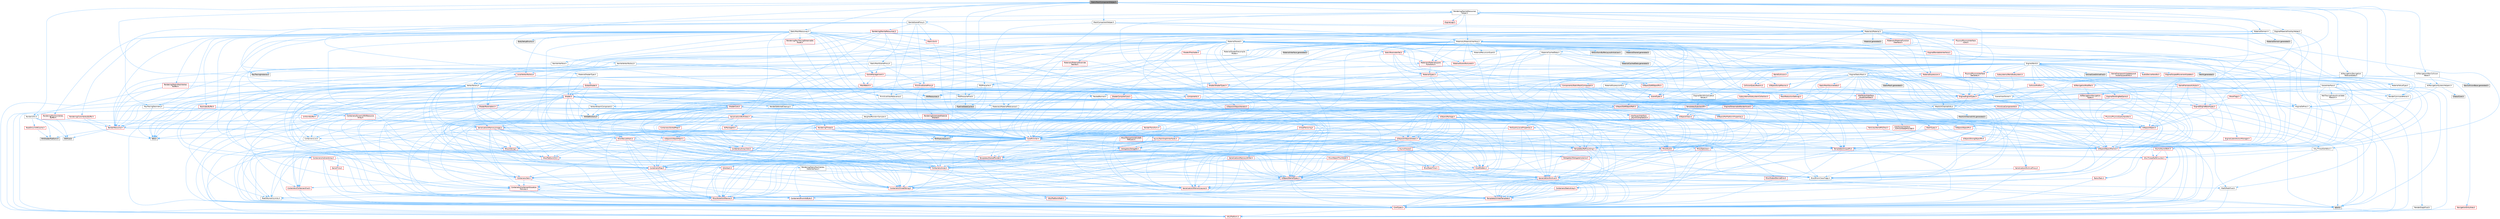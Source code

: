 digraph "StaticMeshComponentHelper.h"
{
 // INTERACTIVE_SVG=YES
 // LATEX_PDF_SIZE
  bgcolor="transparent";
  edge [fontname=Helvetica,fontsize=10,labelfontname=Helvetica,labelfontsize=10];
  node [fontname=Helvetica,fontsize=10,shape=box,height=0.2,width=0.4];
  Node1 [id="Node000001",label="StaticMeshComponentHelper.h",height=0.2,width=0.4,color="gray40", fillcolor="grey60", style="filled", fontcolor="black",tooltip=" "];
  Node1 -> Node2 [id="edge1_Node000001_Node000002",color="steelblue1",style="solid",tooltip=" "];
  Node2 [id="Node000002",label="Rendering/NaniteResources\lHelper.h",height=0.2,width=0.4,color="grey40", fillcolor="white", style="filled",URL="$dc/d48/NaniteResourcesHelper_8h.html",tooltip=" "];
  Node2 -> Node2 [id="edge2_Node000002_Node000002",color="steelblue1",style="solid",tooltip=" "];
  Node2 -> Node3 [id="edge3_Node000002_Node000003",color="steelblue1",style="solid",tooltip=" "];
  Node3 [id="Node000003",label="NaniteSceneProxy.h",height=0.2,width=0.4,color="grey40", fillcolor="white", style="filled",URL="$de/dae/NaniteSceneProxy_8h.html",tooltip=" "];
  Node3 -> Node4 [id="edge4_Node000003_Node000004",color="steelblue1",style="solid",tooltip=" "];
  Node4 [id="Node000004",label="CoreMinimal.h",height=0.2,width=0.4,color="red", fillcolor="#FFF0F0", style="filled",URL="$d7/d67/CoreMinimal_8h.html",tooltip=" "];
  Node4 -> Node5 [id="edge5_Node000004_Node000005",color="steelblue1",style="solid",tooltip=" "];
  Node5 [id="Node000005",label="CoreTypes.h",height=0.2,width=0.4,color="red", fillcolor="#FFF0F0", style="filled",URL="$dc/dec/CoreTypes_8h.html",tooltip=" "];
  Node5 -> Node6 [id="edge6_Node000005_Node000006",color="steelblue1",style="solid",tooltip=" "];
  Node6 [id="Node000006",label="HAL/Platform.h",height=0.2,width=0.4,color="red", fillcolor="#FFF0F0", style="filled",URL="$d9/dd0/Platform_8h.html",tooltip=" "];
  Node4 -> Node20 [id="edge7_Node000004_Node000020",color="steelblue1",style="solid",tooltip=" "];
  Node20 [id="Node000020",label="Containers/ContainersFwd.h",height=0.2,width=0.4,color="red", fillcolor="#FFF0F0", style="filled",URL="$d4/d0a/ContainersFwd_8h.html",tooltip=" "];
  Node20 -> Node6 [id="edge8_Node000020_Node000006",color="steelblue1",style="solid",tooltip=" "];
  Node20 -> Node5 [id="edge9_Node000020_Node000005",color="steelblue1",style="solid",tooltip=" "];
  Node4 -> Node34 [id="edge10_Node000004_Node000034",color="steelblue1",style="solid",tooltip=" "];
  Node34 [id="Node000034",label="HAL/PlatformCrt.h",height=0.2,width=0.4,color="red", fillcolor="#FFF0F0", style="filled",URL="$d8/d75/PlatformCrt_8h.html",tooltip=" "];
  Node4 -> Node63 [id="edge11_Node000004_Node000063",color="steelblue1",style="solid",tooltip=" "];
  Node63 [id="Node000063",label="Misc/AssertionMacros.h",height=0.2,width=0.4,color="red", fillcolor="#FFF0F0", style="filled",URL="$d0/dfa/AssertionMacros_8h.html",tooltip=" "];
  Node63 -> Node5 [id="edge12_Node000063_Node000005",color="steelblue1",style="solid",tooltip=" "];
  Node63 -> Node6 [id="edge13_Node000063_Node000006",color="steelblue1",style="solid",tooltip=" "];
  Node63 -> Node71 [id="edge14_Node000063_Node000071",color="steelblue1",style="solid",tooltip=" "];
  Node71 [id="Node000071",label="atomic",height=0.2,width=0.4,color="grey60", fillcolor="#E0E0E0", style="filled",tooltip=" "];
  Node4 -> Node100 [id="edge15_Node000004_Node000100",color="steelblue1",style="solid",tooltip=" "];
  Node100 [id="Node000100",label="Templates/UnrealTemplate.h",height=0.2,width=0.4,color="red", fillcolor="#FFF0F0", style="filled",URL="$d4/d24/UnrealTemplate_8h.html",tooltip=" "];
  Node100 -> Node5 [id="edge16_Node000100_Node000005",color="steelblue1",style="solid",tooltip=" "];
  Node4 -> Node49 [id="edge17_Node000004_Node000049",color="steelblue1",style="solid",tooltip=" "];
  Node49 [id="Node000049",label="Math/NumericLimits.h",height=0.2,width=0.4,color="grey40", fillcolor="white", style="filled",URL="$df/d1b/NumericLimits_8h.html",tooltip=" "];
  Node49 -> Node5 [id="edge18_Node000049_Node000005",color="steelblue1",style="solid",tooltip=" "];
  Node4 -> Node104 [id="edge19_Node000004_Node000104",color="steelblue1",style="solid",tooltip=" "];
  Node104 [id="Node000104",label="HAL/PlatformMath.h",height=0.2,width=0.4,color="red", fillcolor="#FFF0F0", style="filled",URL="$dc/d53/PlatformMath_8h.html",tooltip=" "];
  Node104 -> Node5 [id="edge20_Node000104_Node000005",color="steelblue1",style="solid",tooltip=" "];
  Node4 -> Node113 [id="edge21_Node000004_Node000113",color="steelblue1",style="solid",tooltip=" "];
  Node113 [id="Node000113",label="Containers/ContainerAllocation\lPolicies.h",height=0.2,width=0.4,color="red", fillcolor="#FFF0F0", style="filled",URL="$d7/dff/ContainerAllocationPolicies_8h.html",tooltip=" "];
  Node113 -> Node5 [id="edge22_Node000113_Node000005",color="steelblue1",style="solid",tooltip=" "];
  Node113 -> Node113 [id="edge23_Node000113_Node000113",color="steelblue1",style="solid",tooltip=" "];
  Node113 -> Node104 [id="edge24_Node000113_Node000104",color="steelblue1",style="solid",tooltip=" "];
  Node113 -> Node49 [id="edge25_Node000113_Node000049",color="steelblue1",style="solid",tooltip=" "];
  Node113 -> Node63 [id="edge26_Node000113_Node000063",color="steelblue1",style="solid",tooltip=" "];
  Node4 -> Node122 [id="edge27_Node000004_Node000122",color="steelblue1",style="solid",tooltip=" "];
  Node122 [id="Node000122",label="Serialization/Archive.h",height=0.2,width=0.4,color="red", fillcolor="#FFF0F0", style="filled",URL="$d7/d3b/Archive_8h.html",tooltip=" "];
  Node122 -> Node5 [id="edge28_Node000122_Node000005",color="steelblue1",style="solid",tooltip=" "];
  Node122 -> Node24 [id="edge29_Node000122_Node000024",color="steelblue1",style="solid",tooltip=" "];
  Node24 [id="Node000024",label="Math/MathFwd.h",height=0.2,width=0.4,color="grey40", fillcolor="white", style="filled",URL="$d2/d10/MathFwd_8h.html",tooltip=" "];
  Node24 -> Node6 [id="edge30_Node000024_Node000006",color="steelblue1",style="solid",tooltip=" "];
  Node122 -> Node63 [id="edge31_Node000122_Node000063",color="steelblue1",style="solid",tooltip=" "];
  Node122 -> Node100 [id="edge32_Node000122_Node000100",color="steelblue1",style="solid",tooltip=" "];
  Node4 -> Node145 [id="edge33_Node000004_Node000145",color="steelblue1",style="solid",tooltip=" "];
  Node145 [id="Node000145",label="Misc/CString.h",height=0.2,width=0.4,color="red", fillcolor="#FFF0F0", style="filled",URL="$d2/d49/CString_8h.html",tooltip=" "];
  Node145 -> Node5 [id="edge34_Node000145_Node000005",color="steelblue1",style="solid",tooltip=" "];
  Node145 -> Node34 [id="edge35_Node000145_Node000034",color="steelblue1",style="solid",tooltip=" "];
  Node145 -> Node63 [id="edge36_Node000145_Node000063",color="steelblue1",style="solid",tooltip=" "];
  Node4 -> Node147 [id="edge37_Node000004_Node000147",color="steelblue1",style="solid",tooltip=" "];
  Node147 [id="Node000147",label="Containers/UnrealString.h",height=0.2,width=0.4,color="red", fillcolor="#FFF0F0", style="filled",URL="$d5/dba/UnrealString_8h.html",tooltip=" "];
  Node4 -> Node151 [id="edge38_Node000004_Node000151",color="steelblue1",style="solid",tooltip=" "];
  Node151 [id="Node000151",label="Containers/Array.h",height=0.2,width=0.4,color="red", fillcolor="#FFF0F0", style="filled",URL="$df/dd0/Array_8h.html",tooltip=" "];
  Node151 -> Node5 [id="edge39_Node000151_Node000005",color="steelblue1",style="solid",tooltip=" "];
  Node151 -> Node63 [id="edge40_Node000151_Node000063",color="steelblue1",style="solid",tooltip=" "];
  Node151 -> Node100 [id="edge41_Node000151_Node000100",color="steelblue1",style="solid",tooltip=" "];
  Node151 -> Node113 [id="edge42_Node000151_Node000113",color="steelblue1",style="solid",tooltip=" "];
  Node151 -> Node122 [id="edge43_Node000151_Node000122",color="steelblue1",style="solid",tooltip=" "];
  Node4 -> Node182 [id="edge44_Node000004_Node000182",color="steelblue1",style="solid",tooltip=" "];
  Node182 [id="Node000182",label="UObject/NameTypes.h",height=0.2,width=0.4,color="red", fillcolor="#FFF0F0", style="filled",URL="$d6/d35/NameTypes_8h.html",tooltip=" "];
  Node182 -> Node5 [id="edge45_Node000182_Node000005",color="steelblue1",style="solid",tooltip=" "];
  Node182 -> Node63 [id="edge46_Node000182_Node000063",color="steelblue1",style="solid",tooltip=" "];
  Node182 -> Node100 [id="edge47_Node000182_Node000100",color="steelblue1",style="solid",tooltip=" "];
  Node182 -> Node147 [id="edge48_Node000182_Node000147",color="steelblue1",style="solid",tooltip=" "];
  Node182 -> Node159 [id="edge49_Node000182_Node000159",color="steelblue1",style="solid",tooltip=" "];
  Node159 [id="Node000159",label="Serialization/MemoryLayout.h",height=0.2,width=0.4,color="red", fillcolor="#FFF0F0", style="filled",URL="$d7/d66/MemoryLayout_8h.html",tooltip=" "];
  Node159 -> Node162 [id="edge50_Node000159_Node000162",color="steelblue1",style="solid",tooltip=" "];
  Node162 [id="Node000162",label="Containers/EnumAsByte.h",height=0.2,width=0.4,color="red", fillcolor="#FFF0F0", style="filled",URL="$d6/d9a/EnumAsByte_8h.html",tooltip=" "];
  Node162 -> Node5 [id="edge51_Node000162_Node000005",color="steelblue1",style="solid",tooltip=" "];
  Node159 -> Node100 [id="edge52_Node000159_Node000100",color="steelblue1",style="solid",tooltip=" "];
  Node4 -> Node213 [id="edge53_Node000004_Node000213",color="steelblue1",style="solid",tooltip=" "];
  Node213 [id="Node000213",label="Containers/Set.h",height=0.2,width=0.4,color="red", fillcolor="#FFF0F0", style="filled",URL="$d4/d45/Set_8h.html",tooltip=" "];
  Node213 -> Node113 [id="edge54_Node000213_Node000113",color="steelblue1",style="solid",tooltip=" "];
  Node213 -> Node20 [id="edge55_Node000213_Node000020",color="steelblue1",style="solid",tooltip=" "];
  Node213 -> Node63 [id="edge56_Node000213_Node000063",color="steelblue1",style="solid",tooltip=" "];
  Node213 -> Node100 [id="edge57_Node000213_Node000100",color="steelblue1",style="solid",tooltip=" "];
  Node4 -> Node217 [id="edge58_Node000004_Node000217",color="steelblue1",style="solid",tooltip=" "];
  Node217 [id="Node000217",label="Containers/Map.h",height=0.2,width=0.4,color="red", fillcolor="#FFF0F0", style="filled",URL="$df/d79/Map_8h.html",tooltip=" "];
  Node217 -> Node5 [id="edge59_Node000217_Node000005",color="steelblue1",style="solid",tooltip=" "];
  Node217 -> Node213 [id="edge60_Node000217_Node000213",color="steelblue1",style="solid",tooltip=" "];
  Node217 -> Node147 [id="edge61_Node000217_Node000147",color="steelblue1",style="solid",tooltip=" "];
  Node217 -> Node63 [id="edge62_Node000217_Node000063",color="steelblue1",style="solid",tooltip=" "];
  Node217 -> Node100 [id="edge63_Node000217_Node000100",color="steelblue1",style="solid",tooltip=" "];
  Node4 -> Node162 [id="edge64_Node000004_Node000162",color="steelblue1",style="solid",tooltip=" "];
  Node4 -> Node237 [id="edge65_Node000004_Node000237",color="steelblue1",style="solid",tooltip=" "];
  Node237 [id="Node000237",label="CoreGlobals.h",height=0.2,width=0.4,color="red", fillcolor="#FFF0F0", style="filled",URL="$d5/d8c/CoreGlobals_8h.html",tooltip=" "];
  Node237 -> Node147 [id="edge66_Node000237_Node000147",color="steelblue1",style="solid",tooltip=" "];
  Node237 -> Node5 [id="edge67_Node000237_Node000005",color="steelblue1",style="solid",tooltip=" "];
  Node237 -> Node51 [id="edge68_Node000237_Node000051",color="steelblue1",style="solid",tooltip=" "];
  Node51 [id="Node000051",label="Misc/EnumClassFlags.h",height=0.2,width=0.4,color="grey40", fillcolor="white", style="filled",URL="$d8/de7/EnumClassFlags_8h.html",tooltip=" "];
  Node237 -> Node182 [id="edge69_Node000237_Node000182",color="steelblue1",style="solid",tooltip=" "];
  Node237 -> Node71 [id="edge70_Node000237_Node000071",color="steelblue1",style="solid",tooltip=" "];
  Node4 -> Node238 [id="edge71_Node000004_Node000238",color="steelblue1",style="solid",tooltip=" "];
  Node238 [id="Node000238",label="Templates/SharedPointer.h",height=0.2,width=0.4,color="red", fillcolor="#FFF0F0", style="filled",URL="$d2/d17/SharedPointer_8h.html",tooltip=" "];
  Node238 -> Node5 [id="edge72_Node000238_Node000005",color="steelblue1",style="solid",tooltip=" "];
  Node238 -> Node63 [id="edge73_Node000238_Node000063",color="steelblue1",style="solid",tooltip=" "];
  Node238 -> Node151 [id="edge74_Node000238_Node000151",color="steelblue1",style="solid",tooltip=" "];
  Node238 -> Node217 [id="edge75_Node000238_Node000217",color="steelblue1",style="solid",tooltip=" "];
  Node238 -> Node237 [id="edge76_Node000238_Node000237",color="steelblue1",style="solid",tooltip=" "];
  Node4 -> Node248 [id="edge77_Node000004_Node000248",color="steelblue1",style="solid",tooltip=" "];
  Node248 [id="Node000248",label="Delegates/IDelegateInstance.h",height=0.2,width=0.4,color="red", fillcolor="#FFF0F0", style="filled",URL="$d2/d10/IDelegateInstance_8h.html",tooltip=" "];
  Node248 -> Node5 [id="edge78_Node000248_Node000005",color="steelblue1",style="solid",tooltip=" "];
  Node248 -> Node182 [id="edge79_Node000248_Node000182",color="steelblue1",style="solid",tooltip=" "];
  Node4 -> Node260 [id="edge80_Node000004_Node000260",color="steelblue1",style="solid",tooltip=" "];
  Node260 [id="Node000260",label="Delegates/Delegate.h",height=0.2,width=0.4,color="red", fillcolor="#FFF0F0", style="filled",URL="$d4/d80/Delegate_8h.html",tooltip=" "];
  Node260 -> Node5 [id="edge81_Node000260_Node000005",color="steelblue1",style="solid",tooltip=" "];
  Node260 -> Node63 [id="edge82_Node000260_Node000063",color="steelblue1",style="solid",tooltip=" "];
  Node260 -> Node182 [id="edge83_Node000260_Node000182",color="steelblue1",style="solid",tooltip=" "];
  Node260 -> Node238 [id="edge84_Node000260_Node000238",color="steelblue1",style="solid",tooltip=" "];
  Node4 -> Node206 [id="edge85_Node000004_Node000206",color="steelblue1",style="solid",tooltip=" "];
  Node206 [id="Node000206",label="Misc/Optional.h",height=0.2,width=0.4,color="red", fillcolor="#FFF0F0", style="filled",URL="$d2/dae/Optional_8h.html",tooltip=" "];
  Node206 -> Node5 [id="edge86_Node000206_Node000005",color="steelblue1",style="solid",tooltip=" "];
  Node206 -> Node63 [id="edge87_Node000206_Node000063",color="steelblue1",style="solid",tooltip=" "];
  Node206 -> Node100 [id="edge88_Node000206_Node000100",color="steelblue1",style="solid",tooltip=" "];
  Node206 -> Node122 [id="edge89_Node000206_Node000122",color="steelblue1",style="solid",tooltip=" "];
  Node4 -> Node210 [id="edge90_Node000004_Node000210",color="steelblue1",style="solid",tooltip=" "];
  Node210 [id="Node000210",label="Templates/UniquePtr.h",height=0.2,width=0.4,color="red", fillcolor="#FFF0F0", style="filled",URL="$de/d1a/UniquePtr_8h.html",tooltip=" "];
  Node210 -> Node5 [id="edge91_Node000210_Node000005",color="steelblue1",style="solid",tooltip=" "];
  Node210 -> Node100 [id="edge92_Node000210_Node000100",color="steelblue1",style="solid",tooltip=" "];
  Node210 -> Node159 [id="edge93_Node000210_Node000159",color="steelblue1",style="solid",tooltip=" "];
  Node4 -> Node293 [id="edge94_Node000004_Node000293",color="steelblue1",style="solid",tooltip=" "];
  Node293 [id="Node000293",label="Misc/DateTime.h",height=0.2,width=0.4,color="red", fillcolor="#FFF0F0", style="filled",URL="$d1/de9/DateTime_8h.html",tooltip=" "];
  Node293 -> Node147 [id="edge95_Node000293_Node000147",color="steelblue1",style="solid",tooltip=" "];
  Node293 -> Node5 [id="edge96_Node000293_Node000005",color="steelblue1",style="solid",tooltip=" "];
  Node293 -> Node122 [id="edge97_Node000293_Node000122",color="steelblue1",style="solid",tooltip=" "];
  Node3 -> Node338 [id="edge98_Node000003_Node000338",color="steelblue1",style="solid",tooltip=" "];
  Node338 [id="Node000338",label="PrimitiveSceneProxy.h",height=0.2,width=0.4,color="red", fillcolor="#FFF0F0", style="filled",URL="$dc/d1e/PrimitiveSceneProxy_8h.html",tooltip=" "];
  Node338 -> Node4 [id="edge99_Node000338_Node000004",color="steelblue1",style="solid",tooltip=" "];
  Node338 -> Node460 [id="edge100_Node000338_Node000460",color="steelblue1",style="solid",tooltip=" "];
  Node460 [id="Node000460",label="SceneViewOwner.h",height=0.2,width=0.4,color="grey40", fillcolor="white", style="filled",URL="$d3/df5/SceneViewOwner_8h.html",tooltip=" "];
  Node460 -> Node151 [id="edge101_Node000460_Node000151",color="steelblue1",style="solid",tooltip=" "];
  Node460 -> Node461 [id="edge102_Node000460_Node000461",color="steelblue1",style="solid",tooltip=" "];
  Node461 [id="Node000461",label="EngineDefines.h",height=0.2,width=0.4,color="grey40", fillcolor="white", style="filled",URL="$de/d63/EngineDefines_8h.html",tooltip=" "];
  Node461 -> Node6 [id="edge103_Node000461_Node000006",color="steelblue1",style="solid",tooltip=" "];
  Node338 -> Node462 [id="edge104_Node000338_Node000462",color="steelblue1",style="solid",tooltip=" "];
  Node462 [id="Node000462",label="PrimitiveViewRelevance.h",height=0.2,width=0.4,color="grey40", fillcolor="white", style="filled",URL="$d6/d89/PrimitiveViewRelevance_8h.html",tooltip=" "];
  Node462 -> Node4 [id="edge105_Node000462_Node000004",color="steelblue1",style="solid",tooltip=" "];
  Node462 -> Node463 [id="edge106_Node000462_Node000463",color="steelblue1",style="solid",tooltip=" "];
  Node463 [id="Node000463",label="Materials/MaterialRelevance.h",height=0.2,width=0.4,color="grey40", fillcolor="white", style="filled",URL="$dc/d69/MaterialRelevance_8h.html",tooltip=" "];
  Node463 -> Node4 [id="edge107_Node000463_Node000004",color="steelblue1",style="solid",tooltip=" "];
  Node338 -> Node464 [id="edge108_Node000338_Node000464",color="steelblue1",style="solid",tooltip=" "];
  Node464 [id="Node000464",label="SceneTypes.h",height=0.2,width=0.4,color="red", fillcolor="#FFF0F0", style="filled",URL="$d0/dc4/SceneTypes_8h.html",tooltip=" "];
  Node464 -> Node465 [id="edge109_Node000464_Node000465",color="steelblue1",style="solid",tooltip=" "];
  Node465 [id="Node000465",label="UObject/ObjectMacros.h",height=0.2,width=0.4,color="red", fillcolor="#FFF0F0", style="filled",URL="$d8/d8d/ObjectMacros_8h.html",tooltip=" "];
  Node465 -> Node51 [id="edge110_Node000465_Node000051",color="steelblue1",style="solid",tooltip=" "];
  Node464 -> Node267 [id="edge111_Node000464_Node000267",color="steelblue1",style="solid",tooltip=" "];
  Node267 [id="Node000267",label="Templates/RefCounting.h",height=0.2,width=0.4,color="red", fillcolor="#FFF0F0", style="filled",URL="$d4/d7e/RefCounting_8h.html",tooltip=" "];
  Node267 -> Node5 [id="edge112_Node000267_Node000005",color="steelblue1",style="solid",tooltip=" "];
  Node267 -> Node81 [id="edge113_Node000267_Node000081",color="steelblue1",style="solid",tooltip=" "];
  Node81 [id="Node000081",label="HAL/ThreadSafeCounter.h",height=0.2,width=0.4,color="red", fillcolor="#FFF0F0", style="filled",URL="$dc/dc9/ThreadSafeCounter_8h.html",tooltip=" "];
  Node81 -> Node5 [id="edge114_Node000081_Node000005",color="steelblue1",style="solid",tooltip=" "];
  Node267 -> Node63 [id="edge115_Node000267_Node000063",color="steelblue1",style="solid",tooltip=" "];
  Node267 -> Node122 [id="edge116_Node000267_Node000122",color="steelblue1",style="solid",tooltip=" "];
  Node267 -> Node159 [id="edge117_Node000267_Node000159",color="steelblue1",style="solid",tooltip=" "];
  Node267 -> Node100 [id="edge118_Node000267_Node000100",color="steelblue1",style="solid",tooltip=" "];
  Node267 -> Node71 [id="edge119_Node000267_Node000071",color="steelblue1",style="solid",tooltip=" "];
  Node464 -> Node369 [id="edge120_Node000464_Node000369",color="steelblue1",style="solid",tooltip=" "];
  Node369 [id="Node000369",label="Containers/List.h",height=0.2,width=0.4,color="grey40", fillcolor="white", style="filled",URL="$de/d88/List_8h.html",tooltip=" "];
  Node369 -> Node5 [id="edge121_Node000369_Node000005",color="steelblue1",style="solid",tooltip=" "];
  Node369 -> Node63 [id="edge122_Node000369_Node000063",color="steelblue1",style="solid",tooltip=" "];
  Node464 -> Node470 [id="edge123_Node000464_Node000470",color="steelblue1",style="solid",tooltip=" "];
  Node470 [id="Node000470",label="PrimitiveComponentId.h",height=0.2,width=0.4,color="red", fillcolor="#FFF0F0", style="filled",URL="$d6/de7/PrimitiveComponentId_8h.html",tooltip=" "];
  Node338 -> Node365 [id="edge124_Node000338_Node000365",color="steelblue1",style="solid",tooltip=" "];
  Node365 [id="Node000365",label="UniformBuffer.h",height=0.2,width=0.4,color="red", fillcolor="#FFF0F0", style="filled",URL="$de/d78/UniformBuffer_8h.html",tooltip=" "];
  Node365 -> Node406 [id="edge125_Node000365_Node000406",color="steelblue1",style="solid",tooltip=" "];
  Node406 [id="Node000406",label="RenderingThread.h",height=0.2,width=0.4,color="red", fillcolor="#FFF0F0", style="filled",URL="$dc/df7/RenderingThread_8h.html",tooltip=" "];
  Node406 -> Node407 [id="edge126_Node000406_Node000407",color="steelblue1",style="solid",tooltip=" "];
  Node407 [id="Node000407",label="Async/TaskGraphInterfaces.h",height=0.2,width=0.4,color="red", fillcolor="#FFF0F0", style="filled",URL="$d2/d4c/TaskGraphInterfaces_8h.html",tooltip=" "];
  Node407 -> Node5 [id="edge127_Node000407_Node000005",color="steelblue1",style="solid",tooltip=" "];
  Node407 -> Node63 [id="edge128_Node000407_Node000063",color="steelblue1",style="solid",tooltip=" "];
  Node407 -> Node113 [id="edge129_Node000407_Node000113",color="steelblue1",style="solid",tooltip=" "];
  Node407 -> Node151 [id="edge130_Node000407_Node000151",color="steelblue1",style="solid",tooltip=" "];
  Node407 -> Node147 [id="edge131_Node000407_Node000147",color="steelblue1",style="solid",tooltip=" "];
  Node407 -> Node260 [id="edge132_Node000407_Node000260",color="steelblue1",style="solid",tooltip=" "];
  Node407 -> Node81 [id="edge133_Node000407_Node000081",color="steelblue1",style="solid",tooltip=" "];
  Node407 -> Node267 [id="edge134_Node000407_Node000267",color="steelblue1",style="solid",tooltip=" "];
  Node406 -> Node151 [id="edge135_Node000406_Node000151",color="steelblue1",style="solid",tooltip=" "];
  Node406 -> Node369 [id="edge136_Node000406_Node000369",color="steelblue1",style="solid",tooltip=" "];
  Node406 -> Node237 [id="edge137_Node000406_Node000237",color="steelblue1",style="solid",tooltip=" "];
  Node406 -> Node4 [id="edge138_Node000406_Node000004",color="steelblue1",style="solid",tooltip=" "];
  Node406 -> Node5 [id="edge139_Node000406_Node000005",color="steelblue1",style="solid",tooltip=" "];
  Node406 -> Node260 [id="edge140_Node000406_Node000260",color="steelblue1",style="solid",tooltip=" "];
  Node406 -> Node63 [id="edge141_Node000406_Node000063",color="steelblue1",style="solid",tooltip=" "];
  Node406 -> Node349 [id="edge142_Node000406_Node000349",color="steelblue1",style="solid",tooltip=" "];
  Node349 [id="Node000349",label="RHI.h",height=0.2,width=0.4,color="grey60", fillcolor="#E0E0E0", style="filled",tooltip=" "];
  Node406 -> Node159 [id="edge143_Node000406_Node000159",color="steelblue1",style="solid",tooltip=" "];
  Node406 -> Node100 [id="edge144_Node000406_Node000100",color="steelblue1",style="solid",tooltip=" "];
  Node365 -> Node350 [id="edge145_Node000365_Node000350",color="steelblue1",style="solid",tooltip=" "];
  Node350 [id="Node000350",label="RenderResource.h",height=0.2,width=0.4,color="red", fillcolor="#FFF0F0", style="filled",URL="$d1/ddb/RenderResource_8h.html",tooltip=" "];
  Node350 -> Node351 [id="edge146_Node000350_Node000351",color="steelblue1",style="solid",tooltip=" "];
  Node351 [id="Node000351",label="RHIFwd.h",height=0.2,width=0.4,color="grey60", fillcolor="#E0E0E0", style="filled",tooltip=" "];
  Node350 -> Node352 [id="edge147_Node000350_Node000352",color="steelblue1",style="solid",tooltip=" "];
  Node352 [id="Node000352",label="RHIShaderPlatform.h",height=0.2,width=0.4,color="grey60", fillcolor="#E0E0E0", style="filled",tooltip=" "];
  Node350 -> Node353 [id="edge148_Node000350_Node000353",color="steelblue1",style="solid",tooltip=" "];
  Node353 [id="Node000353",label="RHIFeatureLevel.h",height=0.2,width=0.4,color="grey60", fillcolor="#E0E0E0", style="filled",tooltip=" "];
  Node350 -> Node237 [id="edge149_Node000350_Node000237",color="steelblue1",style="solid",tooltip=" "];
  Node338 -> Node548 [id="edge150_Node000338_Node000548",color="steelblue1",style="solid",tooltip=" "];
  Node548 [id="Node000548",label="PSOPrecacheFwd.h",height=0.2,width=0.4,color="grey40", fillcolor="white", style="filled",URL="$db/d93/PSOPrecacheFwd_8h.html",tooltip=" "];
  Node548 -> Node151 [id="edge151_Node000548_Node000151",color="steelblue1",style="solid",tooltip=" "];
  Node548 -> Node461 [id="edge152_Node000548_Node000461",color="steelblue1",style="solid",tooltip=" "];
  Node548 -> Node6 [id="edge153_Node000548_Node000006",color="steelblue1",style="solid",tooltip=" "];
  Node548 -> Node549 [id="edge154_Node000548_Node000549",color="steelblue1",style="solid",tooltip=" "];
  Node549 [id="Node000549",label="PipelineStateCache.h",height=0.2,width=0.4,color="grey60", fillcolor="#E0E0E0", style="filled",tooltip=" "];
  Node3 -> Node462 [id="edge155_Node000003_Node000462",color="steelblue1",style="solid",tooltip=" "];
  Node3 -> Node550 [id="edge156_Node000003_Node000550",color="steelblue1",style="solid",tooltip=" "];
  Node550 [id="Node000550",label="Rendering/NaniteResources.h",height=0.2,width=0.4,color="red", fillcolor="#FFF0F0", style="filled",URL="$d7/d8b/NaniteResources_8h.html",tooltip=" "];
  Node550 -> Node4 [id="edge157_Node000550_Node000004",color="steelblue1",style="solid",tooltip=" "];
  Node550 -> Node552 [id="edge158_Node000550_Node000552",color="steelblue1",style="solid",tooltip=" "];
  Node552 [id="Node000552",label="IO/IoHash.h",height=0.2,width=0.4,color="red", fillcolor="#FFF0F0", style="filled",URL="$d0/d97/IoHash_8h.html",tooltip=" "];
  Node552 -> Node147 [id="edge159_Node000552_Node000147",color="steelblue1",style="solid",tooltip=" "];
  Node552 -> Node6 [id="edge160_Node000552_Node000006",color="steelblue1",style="solid",tooltip=" "];
  Node552 -> Node63 [id="edge161_Node000552_Node000063",color="steelblue1",style="solid",tooltip=" "];
  Node552 -> Node122 [id="edge162_Node000552_Node000122",color="steelblue1",style="solid",tooltip=" "];
  Node550 -> Node562 [id="edge163_Node000550_Node000562",color="steelblue1",style="solid",tooltip=" "];
  Node562 [id="Node000562",label="SceneManagement.h",height=0.2,width=0.4,color="red", fillcolor="#FFF0F0", style="filled",URL="$de/db9/SceneManagement_8h.html",tooltip=" "];
  Node562 -> Node4 [id="edge164_Node000562_Node000004",color="steelblue1",style="solid",tooltip=" "];
  Node562 -> Node230 [id="edge165_Node000562_Node000230",color="steelblue1",style="solid",tooltip=" "];
  Node230 [id="Node000230",label="Misc/Guid.h",height=0.2,width=0.4,color="red", fillcolor="#FFF0F0", style="filled",URL="$d6/d2a/Guid_8h.html",tooltip=" "];
  Node230 -> Node147 [id="edge166_Node000230_Node000147",color="steelblue1",style="solid",tooltip=" "];
  Node230 -> Node5 [id="edge167_Node000230_Node000005",color="steelblue1",style="solid",tooltip=" "];
  Node230 -> Node63 [id="edge168_Node000230_Node000063",color="steelblue1",style="solid",tooltip=" "];
  Node230 -> Node122 [id="edge169_Node000230_Node000122",color="steelblue1",style="solid",tooltip=" "];
  Node230 -> Node159 [id="edge170_Node000230_Node000159",color="steelblue1",style="solid",tooltip=" "];
  Node562 -> Node349 [id="edge171_Node000562_Node000349",color="steelblue1",style="solid",tooltip=" "];
  Node562 -> Node350 [id="edge172_Node000562_Node000350",color="steelblue1",style="solid",tooltip=" "];
  Node562 -> Node461 [id="edge173_Node000562_Node000461",color="steelblue1",style="solid",tooltip=" "];
  Node562 -> Node464 [id="edge174_Node000562_Node000464",color="steelblue1",style="solid",tooltip=" "];
  Node562 -> Node570 [id="edge175_Node000562_Node000570",color="steelblue1",style="solid",tooltip=" "];
  Node570 [id="Node000570",label="MeshBatch.h",height=0.2,width=0.4,color="red", fillcolor="#FFF0F0", style="filled",URL="$d5/d9d/MeshBatch_8h.html",tooltip=" "];
  Node570 -> Node5 [id="edge176_Node000570_Node000005",color="steelblue1",style="solid",tooltip=" "];
  Node570 -> Node189 [id="edge177_Node000570_Node000189",color="steelblue1",style="solid",tooltip=" "];
  Node189 [id="Node000189",label="Containers/ArrayView.h",height=0.2,width=0.4,color="red", fillcolor="#FFF0F0", style="filled",URL="$d7/df4/ArrayView_8h.html",tooltip=" "];
  Node189 -> Node5 [id="edge178_Node000189_Node000005",color="steelblue1",style="solid",tooltip=" "];
  Node189 -> Node20 [id="edge179_Node000189_Node000020",color="steelblue1",style="solid",tooltip=" "];
  Node189 -> Node63 [id="edge180_Node000189_Node000063",color="steelblue1",style="solid",tooltip=" "];
  Node189 -> Node151 [id="edge181_Node000189_Node000151",color="steelblue1",style="solid",tooltip=" "];
  Node570 -> Node461 [id="edge182_Node000570_Node000461",color="steelblue1",style="solid",tooltip=" "];
  Node570 -> Node531 [id="edge183_Node000570_Node000531",color="steelblue1",style="solid",tooltip=" "];
  Node531 [id="Node000531",label="Engine/EngineTypes.h",height=0.2,width=0.4,color="red", fillcolor="#FFF0F0", style="filled",URL="$df/dcf/EngineTypes_8h.html",tooltip=" "];
  Node531 -> Node51 [id="edge184_Node000531_Node000051",color="steelblue1",style="solid",tooltip=" "];
  Node531 -> Node465 [id="edge185_Node000531_Node000465",color="steelblue1",style="solid",tooltip=" "];
  Node531 -> Node474 [id="edge186_Node000531_Node000474",color="steelblue1",style="solid",tooltip=" "];
  Node474 [id="Node000474",label="UObject/Object.h",height=0.2,width=0.4,color="red", fillcolor="#FFF0F0", style="filled",URL="$db/dbf/Object_8h.html",tooltip=" "];
  Node474 -> Node465 [id="edge187_Node000474_Node000465",color="steelblue1",style="solid",tooltip=" "];
  Node531 -> Node504 [id="edge188_Node000531_Node000504",color="steelblue1",style="solid",tooltip=" "];
  Node504 [id="Node000504",label="UObject/Class.h",height=0.2,width=0.4,color="red", fillcolor="#FFF0F0", style="filled",URL="$d4/d05/Class_8h.html",tooltip=" "];
  Node504 -> Node151 [id="edge189_Node000504_Node000151",color="steelblue1",style="solid",tooltip=" "];
  Node504 -> Node162 [id="edge190_Node000504_Node000162",color="steelblue1",style="solid",tooltip=" "];
  Node504 -> Node217 [id="edge191_Node000504_Node000217",color="steelblue1",style="solid",tooltip=" "];
  Node504 -> Node213 [id="edge192_Node000504_Node000213",color="steelblue1",style="solid",tooltip=" "];
  Node504 -> Node147 [id="edge193_Node000504_Node000147",color="steelblue1",style="solid",tooltip=" "];
  Node504 -> Node5 [id="edge194_Node000504_Node000005",color="steelblue1",style="solid",tooltip=" "];
  Node504 -> Node34 [id="edge195_Node000504_Node000034",color="steelblue1",style="solid",tooltip=" "];
  Node504 -> Node24 [id="edge196_Node000504_Node000024",color="steelblue1",style="solid",tooltip=" "];
  Node504 -> Node63 [id="edge197_Node000504_Node000063",color="steelblue1",style="solid",tooltip=" "];
  Node504 -> Node145 [id="edge198_Node000504_Node000145",color="steelblue1",style="solid",tooltip=" "];
  Node504 -> Node51 [id="edge199_Node000504_Node000051",color="steelblue1",style="solid",tooltip=" "];
  Node504 -> Node230 [id="edge200_Node000504_Node000230",color="steelblue1",style="solid",tooltip=" "];
  Node504 -> Node206 [id="edge201_Node000504_Node000206",color="steelblue1",style="solid",tooltip=" "];
  Node504 -> Node100 [id="edge202_Node000504_Node000100",color="steelblue1",style="solid",tooltip=" "];
  Node504 -> Node182 [id="edge203_Node000504_Node000182",color="steelblue1",style="solid",tooltip=" "];
  Node504 -> Node474 [id="edge204_Node000504_Node000474",color="steelblue1",style="solid",tooltip=" "];
  Node504 -> Node465 [id="edge205_Node000504_Node000465",color="steelblue1",style="solid",tooltip=" "];
  Node504 -> Node481 [id="edge206_Node000504_Node000481",color="steelblue1",style="solid",tooltip=" "];
  Node481 [id="Node000481",label="UObject/UObjectGlobals.h",height=0.2,width=0.4,color="red", fillcolor="#FFF0F0", style="filled",URL="$d0/da9/UObjectGlobals_8h.html",tooltip=" "];
  Node481 -> Node151 [id="edge207_Node000481_Node000151",color="steelblue1",style="solid",tooltip=" "];
  Node481 -> Node189 [id="edge208_Node000481_Node000189",color="steelblue1",style="solid",tooltip=" "];
  Node481 -> Node113 [id="edge209_Node000481_Node000113",color="steelblue1",style="solid",tooltip=" "];
  Node481 -> Node20 [id="edge210_Node000481_Node000020",color="steelblue1",style="solid",tooltip=" "];
  Node481 -> Node217 [id="edge211_Node000481_Node000217",color="steelblue1",style="solid",tooltip=" "];
  Node481 -> Node213 [id="edge212_Node000481_Node000213",color="steelblue1",style="solid",tooltip=" "];
  Node481 -> Node147 [id="edge213_Node000481_Node000147",color="steelblue1",style="solid",tooltip=" "];
  Node481 -> Node237 [id="edge214_Node000481_Node000237",color="steelblue1",style="solid",tooltip=" "];
  Node481 -> Node5 [id="edge215_Node000481_Node000005",color="steelblue1",style="solid",tooltip=" "];
  Node481 -> Node260 [id="edge216_Node000481_Node000260",color="steelblue1",style="solid",tooltip=" "];
  Node481 -> Node63 [id="edge217_Node000481_Node000063",color="steelblue1",style="solid",tooltip=" "];
  Node481 -> Node51 [id="edge218_Node000481_Node000051",color="steelblue1",style="solid",tooltip=" "];
  Node481 -> Node159 [id="edge219_Node000481_Node000159",color="steelblue1",style="solid",tooltip=" "];
  Node481 -> Node210 [id="edge220_Node000481_Node000210",color="steelblue1",style="solid",tooltip=" "];
  Node481 -> Node100 [id="edge221_Node000481_Node000100",color="steelblue1",style="solid",tooltip=" "];
  Node481 -> Node182 [id="edge222_Node000481_Node000182",color="steelblue1",style="solid",tooltip=" "];
  Node481 -> Node465 [id="edge223_Node000481_Node000465",color="steelblue1",style="solid",tooltip=" "];
  Node504 -> Node497 [id="edge224_Node000504_Node000497",color="steelblue1",style="solid",tooltip=" "];
  Node497 [id="Node000497",label="UObject/ObjectPtr.h",height=0.2,width=0.4,color="red", fillcolor="#FFF0F0", style="filled",URL="$d6/d75/ObjectPtr_8h.html",tooltip=" "];
  Node497 -> Node6 [id="edge225_Node000497_Node000006",color="steelblue1",style="solid",tooltip=" "];
  Node497 -> Node481 [id="edge226_Node000497_Node000481",color="steelblue1",style="solid",tooltip=" "];
  Node504 -> Node71 [id="edge227_Node000504_Node000071",color="steelblue1",style="solid",tooltip=" "];
  Node531 -> Node532 [id="edge228_Node000531_Node000532",color="steelblue1",style="solid",tooltip=" "];
  Node532 [id="Node000532",label="Templates/SubclassOf.h",height=0.2,width=0.4,color="red", fillcolor="#FFF0F0", style="filled",URL="$d5/db4/SubclassOf_8h.html",tooltip=" "];
  Node532 -> Node504 [id="edge229_Node000532_Node000504",color="steelblue1",style="solid",tooltip=" "];
  Node570 -> Node370 [id="edge230_Node000570_Node000370",color="steelblue1",style="solid",tooltip=" "];
  Node370 [id="Node000370",label="RHIDefinitions.h",height=0.2,width=0.4,color="grey60", fillcolor="#E0E0E0", style="filled",tooltip=" "];
  Node570 -> Node558 [id="edge231_Node000570_Node000558",color="steelblue1",style="solid",tooltip=" "];
  Node558 [id="Node000558",label="RHIResources.h",height=0.2,width=0.4,color="grey60", fillcolor="#E0E0E0", style="filled",tooltip=" "];
  Node550 -> Node579 [id="edge232_Node000550_Node000579",color="steelblue1",style="solid",tooltip=" "];
  Node579 [id="Node000579",label="Materials/MaterialInterface.h",height=0.2,width=0.4,color="grey40", fillcolor="white", style="filled",URL="$de/daa/MaterialInterface_8h.html",tooltip=" "];
  Node579 -> Node407 [id="edge233_Node000579_Node000407",color="steelblue1",style="solid",tooltip=" "];
  Node579 -> Node4 [id="edge234_Node000579_Node000004",color="steelblue1",style="solid",tooltip=" "];
  Node579 -> Node260 [id="edge235_Node000579_Node000260",color="steelblue1",style="solid",tooltip=" "];
  Node579 -> Node580 [id="edge236_Node000579_Node000580",color="steelblue1",style="solid",tooltip=" "];
  Node580 [id="Node000580",label="MaterialTypes.h",height=0.2,width=0.4,color="red", fillcolor="#FFF0F0", style="filled",URL="$dc/d31/MaterialTypes_8h.html",tooltip=" "];
  Node580 -> Node4 [id="edge237_Node000580_Node000004",color="steelblue1",style="solid",tooltip=" "];
  Node580 -> Node230 [id="edge238_Node000580_Node000230",color="steelblue1",style="solid",tooltip=" "];
  Node580 -> Node51 [id="edge239_Node000580_Node000051",color="steelblue1",style="solid",tooltip=" "];
  Node580 -> Node159 [id="edge240_Node000580_Node000159",color="steelblue1",style="solid",tooltip=" "];
  Node580 -> Node581 [id="edge241_Node000580_Node000581",color="steelblue1",style="solid",tooltip=" "];
  Node581 [id="Node000581",label="UObject/SoftObjectPtr.h",height=0.2,width=0.4,color="red", fillcolor="#FFF0F0", style="filled",URL="$d8/d46/SoftObjectPtr_8h.html",tooltip=" "];
  Node581 -> Node474 [id="edge242_Node000581_Node000474",color="steelblue1",style="solid",tooltip=" "];
  Node581 -> Node582 [id="edge243_Node000581_Node000582",color="steelblue1",style="solid",tooltip=" "];
  Node582 [id="Node000582",label="UObject/SoftObjectPath.h",height=0.2,width=0.4,color="red", fillcolor="#FFF0F0", style="filled",URL="$d3/dc8/SoftObjectPath_8h.html",tooltip=" "];
  Node582 -> Node151 [id="edge244_Node000582_Node000151",color="steelblue1",style="solid",tooltip=" "];
  Node582 -> Node213 [id="edge245_Node000582_Node000213",color="steelblue1",style="solid",tooltip=" "];
  Node582 -> Node147 [id="edge246_Node000582_Node000147",color="steelblue1",style="solid",tooltip=" "];
  Node582 -> Node5 [id="edge247_Node000582_Node000005",color="steelblue1",style="solid",tooltip=" "];
  Node582 -> Node81 [id="edge248_Node000582_Node000081",color="steelblue1",style="solid",tooltip=" "];
  Node582 -> Node145 [id="edge249_Node000582_Node000145",color="steelblue1",style="solid",tooltip=" "];
  Node582 -> Node100 [id="edge250_Node000582_Node000100",color="steelblue1",style="solid",tooltip=" "];
  Node582 -> Node504 [id="edge251_Node000582_Node000504",color="steelblue1",style="solid",tooltip=" "];
  Node582 -> Node182 [id="edge252_Node000582_Node000182",color="steelblue1",style="solid",tooltip=" "];
  Node582 -> Node474 [id="edge253_Node000582_Node000474",color="steelblue1",style="solid",tooltip=" "];
  Node582 -> Node465 [id="edge254_Node000582_Node000465",color="steelblue1",style="solid",tooltip=" "];
  Node582 -> Node497 [id="edge255_Node000582_Node000497",color="steelblue1",style="solid",tooltip=" "];
  Node582 -> Node481 [id="edge256_Node000582_Node000481",color="steelblue1",style="solid",tooltip=" "];
  Node582 -> Node586 [id="edge257_Node000582_Node000586",color="steelblue1",style="solid",tooltip=" "];
  Node586 [id="Node000586",label="UObject/UObjectHash.h",height=0.2,width=0.4,color="red", fillcolor="#FFF0F0", style="filled",URL="$d2/ddf/UObjectHash_8h.html",tooltip=" "];
  Node586 -> Node151 [id="edge258_Node000586_Node000151",color="steelblue1",style="solid",tooltip=" "];
  Node586 -> Node189 [id="edge259_Node000586_Node000189",color="steelblue1",style="solid",tooltip=" "];
  Node586 -> Node217 [id="edge260_Node000586_Node000217",color="steelblue1",style="solid",tooltip=" "];
  Node586 -> Node213 [id="edge261_Node000586_Node000213",color="steelblue1",style="solid",tooltip=" "];
  Node586 -> Node147 [id="edge262_Node000586_Node000147",color="steelblue1",style="solid",tooltip=" "];
  Node586 -> Node5 [id="edge263_Node000586_Node000005",color="steelblue1",style="solid",tooltip=" "];
  Node586 -> Node182 [id="edge264_Node000586_Node000182",color="steelblue1",style="solid",tooltip=" "];
  Node586 -> Node465 [id="edge265_Node000586_Node000465",color="steelblue1",style="solid",tooltip=" "];
  Node580 -> Node588 [id="edge266_Node000580_Node000588",color="steelblue1",style="solid",tooltip=" "];
  Node588 [id="Node000588",label="Shader/ShaderTypes.h",height=0.2,width=0.4,color="red", fillcolor="#FFF0F0", style="filled",URL="$d6/dca/ShaderTypes_8h.html",tooltip=" "];
  Node588 -> Node4 [id="edge267_Node000588_Node000004",color="steelblue1",style="solid",tooltip=" "];
  Node588 -> Node531 [id="edge268_Node000588_Node000531",color="steelblue1",style="solid",tooltip=" "];
  Node588 -> Node189 [id="edge269_Node000588_Node000189",color="steelblue1",style="solid",tooltip=" "];
  Node588 -> Node159 [id="edge270_Node000588_Node000159",color="steelblue1",style="solid",tooltip=" "];
  Node579 -> Node189 [id="edge271_Node000579_Node000189",color="steelblue1",style="solid",tooltip=" "];
  Node579 -> Node335 [id="edge272_Node000579_Node000335",color="steelblue1",style="solid",tooltip=" "];
  Node335 [id="Node000335",label="Containers/StaticArray.h",height=0.2,width=0.4,color="red", fillcolor="#FFF0F0", style="filled",URL="$d3/dd5/StaticArray_8h.html",tooltip=" "];
  Node335 -> Node5 [id="edge273_Node000335_Node000005",color="steelblue1",style="solid",tooltip=" "];
  Node335 -> Node63 [id="edge274_Node000335_Node000063",color="steelblue1",style="solid",tooltip=" "];
  Node335 -> Node100 [id="edge275_Node000335_Node000100",color="steelblue1",style="solid",tooltip=" "];
  Node579 -> Node465 [id="edge276_Node000579_Node000465",color="steelblue1",style="solid",tooltip=" "];
  Node579 -> Node474 [id="edge277_Node000579_Node000474",color="steelblue1",style="solid",tooltip=" "];
  Node579 -> Node230 [id="edge278_Node000579_Node000230",color="steelblue1",style="solid",tooltip=" "];
  Node579 -> Node206 [id="edge279_Node000579_Node000206",color="steelblue1",style="solid",tooltip=" "];
  Node579 -> Node210 [id="edge280_Node000579_Node000210",color="steelblue1",style="solid",tooltip=" "];
  Node579 -> Node238 [id="edge281_Node000579_Node000238",color="steelblue1",style="solid",tooltip=" "];
  Node579 -> Node531 [id="edge282_Node000579_Node000531",color="steelblue1",style="solid",tooltip=" "];
  Node579 -> Node582 [id="edge283_Node000579_Node000582",color="steelblue1",style="solid",tooltip=" "];
  Node579 -> Node590 [id="edge284_Node000579_Node000590",color="steelblue1",style="solid",tooltip=" "];
  Node590 [id="Node000590",label="UObject/ScriptMacros.h",height=0.2,width=0.4,color="red", fillcolor="#FFF0F0", style="filled",URL="$d9/d99/ScriptMacros_8h.html",tooltip=" "];
  Node579 -> Node603 [id="edge285_Node000579_Node000603",color="steelblue1",style="solid",tooltip=" "];
  Node603 [id="Node000603",label="RenderCommandFence.h",height=0.2,width=0.4,color="grey40", fillcolor="white", style="filled",URL="$da/dcd/RenderCommandFence_8h.html",tooltip=" "];
  Node603 -> Node449 [id="edge286_Node000603_Node000449",color="steelblue1",style="solid",tooltip=" "];
  Node449 [id="Node000449",label="Tasks/Task.h",height=0.2,width=0.4,color="red", fillcolor="#FFF0F0", style="filled",URL="$db/d0e/Tasks_2Task_8h.html",tooltip=" "];
  Node449 -> Node335 [id="edge287_Node000449_Node000335",color="steelblue1",style="solid",tooltip=" "];
  Node449 -> Node5 [id="edge288_Node000449_Node000005",color="steelblue1",style="solid",tooltip=" "];
  Node579 -> Node464 [id="edge289_Node000579_Node000464",color="steelblue1",style="solid",tooltip=" "];
  Node579 -> Node526 [id="edge290_Node000579_Node000526",color="steelblue1",style="solid",tooltip=" "];
  Node526 [id="Node000526",label="Engine/BlendableInterface.h",height=0.2,width=0.4,color="red", fillcolor="#FFF0F0", style="filled",URL="$d7/d63/BlendableInterface_8h.html",tooltip=" "];
  Node526 -> Node465 [id="edge291_Node000526_Node000465",color="steelblue1",style="solid",tooltip=" "];
  Node579 -> Node604 [id="edge292_Node000579_Node000604",color="steelblue1",style="solid",tooltip=" "];
  Node604 [id="Node000604",label="Materials/MaterialLayers\lFunctions.h",height=0.2,width=0.4,color="red", fillcolor="#FFF0F0", style="filled",URL="$df/d12/MaterialLayersFunctions_8h.html",tooltip=" "];
  Node604 -> Node4 [id="edge293_Node000604_Node000004",color="steelblue1",style="solid",tooltip=" "];
  Node604 -> Node580 [id="edge294_Node000604_Node000580",color="steelblue1",style="solid",tooltip=" "];
  Node604 -> Node605 [id="edge295_Node000604_Node000605",color="steelblue1",style="solid",tooltip=" "];
  Node605 [id="Node000605",label="MaterialExpression.h",height=0.2,width=0.4,color="red", fillcolor="#FFF0F0", style="filled",URL="$df/de6/MaterialExpression_8h.html",tooltip=" "];
  Node605 -> Node4 [id="edge296_Node000605_Node000004",color="steelblue1",style="solid",tooltip=" "];
  Node605 -> Node465 [id="edge297_Node000605_Node000465",color="steelblue1",style="solid",tooltip=" "];
  Node605 -> Node474 [id="edge298_Node000605_Node000474",color="steelblue1",style="solid",tooltip=" "];
  Node605 -> Node230 [id="edge299_Node000605_Node000230",color="steelblue1",style="solid",tooltip=" "];
  Node605 -> Node606 [id="edge300_Node000605_Node000606",color="steelblue1",style="solid",tooltip=" "];
  Node606 [id="Node000606",label="MaterialExpressionIO.h",height=0.2,width=0.4,color="grey40", fillcolor="white", style="filled",URL="$dc/d9a/MaterialExpressionIO_8h.html",tooltip=" "];
  Node606 -> Node4 [id="edge301_Node000606_Node000004",color="steelblue1",style="solid",tooltip=" "];
  Node606 -> Node504 [id="edge302_Node000606_Node000504",color="steelblue1",style="solid",tooltip=" "];
  Node606 -> Node464 [id="edge303_Node000606_Node000464",color="steelblue1",style="solid",tooltip=" "];
  Node605 -> Node607 [id="edge304_Node000605_Node000607",color="steelblue1",style="solid",tooltip=" "];
  Node607 [id="Node000607",label="MaterialValueType.h",height=0.2,width=0.4,color="grey40", fillcolor="white", style="filled",URL="$df/dc4/MaterialValueType_8h.html",tooltip=" "];
  Node607 -> Node6 [id="edge305_Node000607_Node000006",color="steelblue1",style="solid",tooltip=" "];
  Node579 -> Node612 [id="edge306_Node000579_Node000612",color="steelblue1",style="solid",tooltip=" "];
  Node612 [id="Node000612",label="Interfaces/Interface\l_AssetUserData.h",height=0.2,width=0.4,color="red", fillcolor="#FFF0F0", style="filled",URL="$de/d85/Interface__AssetUserData_8h.html",tooltip=" "];
  Node612 -> Node465 [id="edge307_Node000612_Node000465",color="steelblue1",style="solid",tooltip=" "];
  Node612 -> Node532 [id="edge308_Node000612_Node000532",color="steelblue1",style="solid",tooltip=" "];
  Node579 -> Node616 [id="edge309_Node000579_Node000616",color="steelblue1",style="solid",tooltip=" "];
  Node616 [id="Node000616",label="MaterialSceneTextureId.h",height=0.2,width=0.4,color="red", fillcolor="#FFF0F0", style="filled",URL="$db/dbc/MaterialSceneTextureId_8h.html",tooltip=" "];
  Node616 -> Node4 [id="edge310_Node000616_Node000004",color="steelblue1",style="solid",tooltip=" "];
  Node616 -> Node465 [id="edge311_Node000616_Node000465",color="steelblue1",style="solid",tooltip=" "];
  Node579 -> Node463 [id="edge312_Node000579_Node000463",color="steelblue1",style="solid",tooltip=" "];
  Node579 -> Node618 [id="edge313_Node000579_Node000618",color="steelblue1",style="solid",tooltip=" "];
  Node618 [id="Node000618",label="MaterialRecursionGuard.h",height=0.2,width=0.4,color="grey40", fillcolor="white", style="filled",URL="$d8/d0c/MaterialRecursionGuard_8h.html",tooltip=" "];
  Node579 -> Node619 [id="edge314_Node000579_Node000619",color="steelblue1",style="solid",tooltip=" "];
  Node619 [id="Node000619",label="MaterialShaderPrecompile\lMode.h",height=0.2,width=0.4,color="grey40", fillcolor="white", style="filled",URL="$db/dd3/MaterialShaderPrecompileMode_8h.html",tooltip=" "];
  Node579 -> Node620 [id="edge315_Node000579_Node000620",color="steelblue1",style="solid",tooltip=" "];
  Node620 [id="Node000620",label="MeshUVChannelInfo.h",height=0.2,width=0.4,color="grey40", fillcolor="white", style="filled",URL="$da/dc7/MeshUVChannelInfo_8h.html",tooltip=" "];
  Node620 -> Node621 [id="edge316_Node000620_Node000621",color="steelblue1",style="solid",tooltip=" "];
  Node621 [id="Node000621",label="MeshUVChannelInfo.generated.h",height=0.2,width=0.4,color="grey60", fillcolor="#E0E0E0", style="filled",tooltip=" "];
  Node579 -> Node353 [id="edge317_Node000579_Node000353",color="steelblue1",style="solid",tooltip=" "];
  Node579 -> Node622 [id="edge318_Node000579_Node000622",color="steelblue1",style="solid",tooltip=" "];
  Node622 [id="Node000622",label="PSOPrecache.h",height=0.2,width=0.4,color="grey40", fillcolor="white", style="filled",URL="$d5/d11/PSOPrecache_8h.html",tooltip=" "];
  Node622 -> Node370 [id="edge319_Node000622_Node000370",color="steelblue1",style="solid",tooltip=" "];
  Node622 -> Node353 [id="edge320_Node000622_Node000353",color="steelblue1",style="solid",tooltip=" "];
  Node622 -> Node558 [id="edge321_Node000622_Node000558",color="steelblue1",style="solid",tooltip=" "];
  Node622 -> Node531 [id="edge322_Node000622_Node000531",color="steelblue1",style="solid",tooltip=" "];
  Node622 -> Node549 [id="edge323_Node000622_Node000549",color="steelblue1",style="solid",tooltip=" "];
  Node622 -> Node548 [id="edge324_Node000622_Node000548",color="steelblue1",style="solid",tooltip=" "];
  Node622 -> Node623 [id="edge325_Node000622_Node000623",color="steelblue1",style="solid",tooltip=" "];
  Node623 [id="Node000623",label="Shader.h",height=0.2,width=0.4,color="red", fillcolor="#FFF0F0", style="filled",URL="$d2/dac/Shader_8h.html",tooltip=" "];
  Node623 -> Node151 [id="edge326_Node000623_Node000151",color="steelblue1",style="solid",tooltip=" "];
  Node623 -> Node189 [id="edge327_Node000623_Node000189",color="steelblue1",style="solid",tooltip=" "];
  Node623 -> Node20 [id="edge328_Node000623_Node000020",color="steelblue1",style="solid",tooltip=" "];
  Node623 -> Node162 [id="edge329_Node000623_Node000162",color="steelblue1",style="solid",tooltip=" "];
  Node623 -> Node369 [id="edge330_Node000623_Node000369",color="steelblue1",style="solid",tooltip=" "];
  Node623 -> Node217 [id="edge331_Node000623_Node000217",color="steelblue1",style="solid",tooltip=" "];
  Node623 -> Node213 [id="edge332_Node000623_Node000213",color="steelblue1",style="solid",tooltip=" "];
  Node623 -> Node147 [id="edge333_Node000623_Node000147",color="steelblue1",style="solid",tooltip=" "];
  Node623 -> Node4 [id="edge334_Node000623_Node000004",color="steelblue1",style="solid",tooltip=" "];
  Node623 -> Node5 [id="edge335_Node000623_Node000005",color="steelblue1",style="solid",tooltip=" "];
  Node623 -> Node34 [id="edge336_Node000623_Node000034",color="steelblue1",style="solid",tooltip=" "];
  Node623 -> Node624 [id="edge337_Node000623_Node000624",color="steelblue1",style="solid",tooltip=" "];
  Node624 [id="Node000624",label="HAL/ThreadSafeBool.h",height=0.2,width=0.4,color="grey40", fillcolor="white", style="filled",URL="$df/dfb/ThreadSafeBool_8h.html",tooltip=" "];
  Node624 -> Node5 [id="edge338_Node000624_Node000005",color="steelblue1",style="solid",tooltip=" "];
  Node624 -> Node81 [id="edge339_Node000624_Node000081",color="steelblue1",style="solid",tooltip=" "];
  Node623 -> Node49 [id="edge340_Node000623_Node000049",color="steelblue1",style="solid",tooltip=" "];
  Node623 -> Node63 [id="edge341_Node000623_Node000063",color="steelblue1",style="solid",tooltip=" "];
  Node623 -> Node145 [id="edge342_Node000623_Node000145",color="steelblue1",style="solid",tooltip=" "];
  Node623 -> Node51 [id="edge343_Node000623_Node000051",color="steelblue1",style="solid",tooltip=" "];
  Node623 -> Node373 [id="edge344_Node000623_Node000373",color="steelblue1",style="solid",tooltip=" "];
  Node373 [id="Node000373",label="Misc/SecureHash.h",height=0.2,width=0.4,color="red", fillcolor="#FFF0F0", style="filled",URL="$df/d38/SecureHash_8h.html",tooltip=" "];
  Node373 -> Node151 [id="edge345_Node000373_Node000151",color="steelblue1",style="solid",tooltip=" "];
  Node373 -> Node217 [id="edge346_Node000373_Node000217",color="steelblue1",style="solid",tooltip=" "];
  Node373 -> Node147 [id="edge347_Node000373_Node000147",color="steelblue1",style="solid",tooltip=" "];
  Node373 -> Node5 [id="edge348_Node000373_Node000005",color="steelblue1",style="solid",tooltip=" "];
  Node373 -> Node34 [id="edge349_Node000373_Node000034",color="steelblue1",style="solid",tooltip=" "];
  Node373 -> Node63 [id="edge350_Node000373_Node000063",color="steelblue1",style="solid",tooltip=" "];
  Node373 -> Node145 [id="edge351_Node000373_Node000145",color="steelblue1",style="solid",tooltip=" "];
  Node373 -> Node230 [id="edge352_Node000373_Node000230",color="steelblue1",style="solid",tooltip=" "];
  Node373 -> Node122 [id="edge353_Node000373_Node000122",color="steelblue1",style="solid",tooltip=" "];
  Node373 -> Node159 [id="edge354_Node000373_Node000159",color="steelblue1",style="solid",tooltip=" "];
  Node373 -> Node100 [id="edge355_Node000373_Node000100",color="steelblue1",style="solid",tooltip=" "];
  Node623 -> Node349 [id="edge356_Node000623_Node000349",color="steelblue1",style="solid",tooltip=" "];
  Node623 -> Node370 [id="edge357_Node000623_Node000370",color="steelblue1",style="solid",tooltip=" "];
  Node623 -> Node350 [id="edge358_Node000623_Node000350",color="steelblue1",style="solid",tooltip=" "];
  Node623 -> Node626 [id="edge359_Node000623_Node000626",color="steelblue1",style="solid",tooltip=" "];
  Node626 [id="Node000626",label="RenderDeferredCleanup.h",height=0.2,width=0.4,color="grey40", fillcolor="white", style="filled",URL="$d7/d8b/RenderDeferredCleanup_8h.html",tooltip=" "];
  Node626 -> Node151 [id="edge360_Node000626_Node000151",color="steelblue1",style="solid",tooltip=" "];
  Node623 -> Node122 [id="edge361_Node000623_Node000122",color="steelblue1",style="solid",tooltip=" "];
  Node623 -> Node204 [id="edge362_Node000623_Node000204",color="steelblue1",style="solid",tooltip=" "];
  Node204 [id="Node000204",label="Serialization/ArchiveProxy.h",height=0.2,width=0.4,color="red", fillcolor="#FFF0F0", style="filled",URL="$dc/dda/ArchiveProxy_8h.html",tooltip=" "];
  Node204 -> Node5 [id="edge363_Node000204_Node000005",color="steelblue1",style="solid",tooltip=" "];
  Node204 -> Node122 [id="edge364_Node000204_Node000122",color="steelblue1",style="solid",tooltip=" "];
  Node623 -> Node399 [id="edge365_Node000623_Node000399",color="steelblue1",style="solid",tooltip=" "];
  Node399 [id="Node000399",label="Serialization/MemoryImage.h",height=0.2,width=0.4,color="red", fillcolor="#FFF0F0", style="filled",URL="$d1/df7/MemoryImage_8h.html",tooltip=" "];
  Node399 -> Node151 [id="edge366_Node000399_Node000151",color="steelblue1",style="solid",tooltip=" "];
  Node399 -> Node113 [id="edge367_Node000399_Node000113",color="steelblue1",style="solid",tooltip=" "];
  Node399 -> Node217 [id="edge368_Node000399_Node000217",color="steelblue1",style="solid",tooltip=" "];
  Node399 -> Node213 [id="edge369_Node000399_Node000213",color="steelblue1",style="solid",tooltip=" "];
  Node399 -> Node147 [id="edge370_Node000399_Node000147",color="steelblue1",style="solid",tooltip=" "];
  Node399 -> Node5 [id="edge371_Node000399_Node000005",color="steelblue1",style="solid",tooltip=" "];
  Node399 -> Node34 [id="edge372_Node000399_Node000034",color="steelblue1",style="solid",tooltip=" "];
  Node399 -> Node63 [id="edge373_Node000399_Node000063",color="steelblue1",style="solid",tooltip=" "];
  Node399 -> Node145 [id="edge374_Node000399_Node000145",color="steelblue1",style="solid",tooltip=" "];
  Node399 -> Node373 [id="edge375_Node000399_Node000373",color="steelblue1",style="solid",tooltip=" "];
  Node399 -> Node122 [id="edge376_Node000399_Node000122",color="steelblue1",style="solid",tooltip=" "];
  Node399 -> Node159 [id="edge377_Node000399_Node000159",color="steelblue1",style="solid",tooltip=" "];
  Node399 -> Node267 [id="edge378_Node000399_Node000267",color="steelblue1",style="solid",tooltip=" "];
  Node399 -> Node182 [id="edge379_Node000399_Node000182",color="steelblue1",style="solid",tooltip=" "];
  Node623 -> Node159 [id="edge380_Node000623_Node000159",color="steelblue1",style="solid",tooltip=" "];
  Node623 -> Node627 [id="edge381_Node000623_Node000627",color="steelblue1",style="solid",tooltip=" "];
  Node627 [id="Node000627",label="ShaderCore.h",height=0.2,width=0.4,color="red", fillcolor="#FFF0F0", style="filled",URL="$d2/dc9/ShaderCore_8h.html",tooltip=" "];
  Node627 -> Node151 [id="edge382_Node000627_Node000151",color="steelblue1",style="solid",tooltip=" "];
  Node627 -> Node189 [id="edge383_Node000627_Node000189",color="steelblue1",style="solid",tooltip=" "];
  Node627 -> Node113 [id="edge384_Node000627_Node000113",color="steelblue1",style="solid",tooltip=" "];
  Node627 -> Node217 [id="edge385_Node000627_Node000217",color="steelblue1",style="solid",tooltip=" "];
  Node627 -> Node273 [id="edge386_Node000627_Node000273",color="steelblue1",style="solid",tooltip=" "];
  Node273 [id="Node000273",label="Containers/SortedMap.h",height=0.2,width=0.4,color="red", fillcolor="#FFF0F0", style="filled",URL="$d1/dcf/SortedMap_8h.html",tooltip=" "];
  Node273 -> Node217 [id="edge387_Node000273_Node000217",color="steelblue1",style="solid",tooltip=" "];
  Node273 -> Node182 [id="edge388_Node000273_Node000182",color="steelblue1",style="solid",tooltip=" "];
  Node627 -> Node147 [id="edge389_Node000627_Node000147",color="steelblue1",style="solid",tooltip=" "];
  Node627 -> Node4 [id="edge390_Node000627_Node000004",color="steelblue1",style="solid",tooltip=" "];
  Node627 -> Node6 [id="edge391_Node000627_Node000006",color="steelblue1",style="solid",tooltip=" "];
  Node627 -> Node63 [id="edge392_Node000627_Node000063",color="steelblue1",style="solid",tooltip=" "];
  Node627 -> Node145 [id="edge393_Node000627_Node000145",color="steelblue1",style="solid",tooltip=" "];
  Node627 -> Node51 [id="edge394_Node000627_Node000051",color="steelblue1",style="solid",tooltip=" "];
  Node627 -> Node206 [id="edge395_Node000627_Node000206",color="steelblue1",style="solid",tooltip=" "];
  Node627 -> Node373 [id="edge396_Node000627_Node000373",color="steelblue1",style="solid",tooltip=" "];
  Node627 -> Node370 [id="edge397_Node000627_Node000370",color="steelblue1",style="solid",tooltip=" "];
  Node627 -> Node122 [id="edge398_Node000627_Node000122",color="steelblue1",style="solid",tooltip=" "];
  Node627 -> Node159 [id="edge399_Node000627_Node000159",color="steelblue1",style="solid",tooltip=" "];
  Node627 -> Node267 [id="edge400_Node000627_Node000267",color="steelblue1",style="solid",tooltip=" "];
  Node627 -> Node238 [id="edge401_Node000627_Node000238",color="steelblue1",style="solid",tooltip=" "];
  Node627 -> Node100 [id="edge402_Node000627_Node000100",color="steelblue1",style="solid",tooltip=" "];
  Node627 -> Node182 [id="edge403_Node000627_Node000182",color="steelblue1",style="solid",tooltip=" "];
  Node627 -> Node365 [id="edge404_Node000627_Node000365",color="steelblue1",style="solid",tooltip=" "];
  Node623 -> Node542 [id="edge405_Node000623_Node000542",color="steelblue1",style="solid",tooltip=" "];
  Node542 [id="Node000542",label="ShaderParameters.h",height=0.2,width=0.4,color="red", fillcolor="#FFF0F0", style="filled",URL="$d5/d63/ShaderParameters_8h.html",tooltip=" "];
  Node542 -> Node217 [id="edge406_Node000542_Node000217",color="steelblue1",style="solid",tooltip=" "];
  Node542 -> Node147 [id="edge407_Node000542_Node000147",color="steelblue1",style="solid",tooltip=" "];
  Node542 -> Node4 [id="edge408_Node000542_Node000004",color="steelblue1",style="solid",tooltip=" "];
  Node542 -> Node6 [id="edge409_Node000542_Node000006",color="steelblue1",style="solid",tooltip=" "];
  Node542 -> Node63 [id="edge410_Node000542_Node000063",color="steelblue1",style="solid",tooltip=" "];
  Node542 -> Node349 [id="edge411_Node000542_Node000349",color="steelblue1",style="solid",tooltip=" "];
  Node542 -> Node370 [id="edge412_Node000542_Node000370",color="steelblue1",style="solid",tooltip=" "];
  Node542 -> Node122 [id="edge413_Node000542_Node000122",color="steelblue1",style="solid",tooltip=" "];
  Node542 -> Node159 [id="edge414_Node000542_Node000159",color="steelblue1",style="solid",tooltip=" "];
  Node623 -> Node267 [id="edge415_Node000623_Node000267",color="steelblue1",style="solid",tooltip=" "];
  Node623 -> Node210 [id="edge416_Node000623_Node000210",color="steelblue1",style="solid",tooltip=" "];
  Node623 -> Node100 [id="edge417_Node000623_Node000100",color="steelblue1",style="solid",tooltip=" "];
  Node623 -> Node182 [id="edge418_Node000623_Node000182",color="steelblue1",style="solid",tooltip=" "];
  Node623 -> Node71 [id="edge419_Node000623_Node000071",color="steelblue1",style="solid",tooltip=" "];
  Node579 -> Node640 [id="edge420_Node000579_Node000640",color="steelblue1",style="solid",tooltip=" "];
  Node640 [id="Node000640",label="StaticParameterSet.h",height=0.2,width=0.4,color="red", fillcolor="#FFF0F0", style="filled",URL="$dd/d7e/StaticParameterSet_8h.html",tooltip=" "];
  Node640 -> Node4 [id="edge421_Node000640_Node000004",color="steelblue1",style="solid",tooltip=" "];
  Node640 -> Node182 [id="edge422_Node000640_Node000182",color="steelblue1",style="solid",tooltip=" "];
  Node640 -> Node230 [id="edge423_Node000640_Node000230",color="steelblue1",style="solid",tooltip=" "];
  Node640 -> Node580 [id="edge424_Node000640_Node000580",color="steelblue1",style="solid",tooltip=" "];
  Node640 -> Node604 [id="edge425_Node000640_Node000604",color="steelblue1",style="solid",tooltip=" "];
  Node579 -> Node649 [id="edge426_Node000579_Node000649",color="steelblue1",style="solid",tooltip=" "];
  Node649 [id="Node000649",label="Interfaces/Interface\l_AsyncCompilation.h",height=0.2,width=0.4,color="red", fillcolor="#FFF0F0", style="filled",URL="$d8/dd7/Interface__AsyncCompilation_8h.html",tooltip=" "];
  Node649 -> Node4 [id="edge427_Node000649_Node000004",color="steelblue1",style="solid",tooltip=" "];
  Node649 -> Node465 [id="edge428_Node000649_Node000465",color="steelblue1",style="solid",tooltip=" "];
  Node579 -> Node651 [id="edge429_Node000579_Node000651",color="steelblue1",style="solid",tooltip=" "];
  Node651 [id="Node000651",label="MaterialInterface.generated.h",height=0.2,width=0.4,color="grey60", fillcolor="#E0E0E0", style="filled",tooltip=" "];
  Node550 -> Node652 [id="edge430_Node000550_Node000652",color="steelblue1",style="solid",tooltip=" "];
  Node652 [id="Node000652",label="Serialization/BulkData.h",height=0.2,width=0.4,color="red", fillcolor="#FFF0F0", style="filled",URL="$d4/d8e/BulkData_8h.html",tooltip=" "];
  Node652 -> Node151 [id="edge431_Node000652_Node000151",color="steelblue1",style="solid",tooltip=" "];
  Node652 -> Node113 [id="edge432_Node000652_Node000113",color="steelblue1",style="solid",tooltip=" "];
  Node652 -> Node217 [id="edge433_Node000652_Node000217",color="steelblue1",style="solid",tooltip=" "];
  Node652 -> Node273 [id="edge434_Node000652_Node000273",color="steelblue1",style="solid",tooltip=" "];
  Node652 -> Node147 [id="edge435_Node000652_Node000147",color="steelblue1",style="solid",tooltip=" "];
  Node652 -> Node4 [id="edge436_Node000652_Node000004",color="steelblue1",style="solid",tooltip=" "];
  Node652 -> Node5 [id="edge437_Node000652_Node000005",color="steelblue1",style="solid",tooltip=" "];
  Node652 -> Node659 [id="edge438_Node000652_Node000659",color="steelblue1",style="solid",tooltip=" "];
  Node659 [id="Node000659",label="IO/PackageId.h",height=0.2,width=0.4,color="red", fillcolor="#FFF0F0", style="filled",URL="$dc/d09/PackageId_8h.html",tooltip=" "];
  Node659 -> Node4 [id="edge439_Node000659_Node000004",color="steelblue1",style="solid",tooltip=" "];
  Node659 -> Node6 [id="edge440_Node000659_Node000006",color="steelblue1",style="solid",tooltip=" "];
  Node659 -> Node63 [id="edge441_Node000659_Node000063",color="steelblue1",style="solid",tooltip=" "];
  Node659 -> Node182 [id="edge442_Node000659_Node000182",color="steelblue1",style="solid",tooltip=" "];
  Node652 -> Node49 [id="edge443_Node000652_Node000049",color="steelblue1",style="solid",tooltip=" "];
  Node652 -> Node63 [id="edge444_Node000652_Node000063",color="steelblue1",style="solid",tooltip=" "];
  Node652 -> Node51 [id="edge445_Node000652_Node000051",color="steelblue1",style="solid",tooltip=" "];
  Node652 -> Node122 [id="edge446_Node000652_Node000122",color="steelblue1",style="solid",tooltip=" "];
  Node652 -> Node267 [id="edge447_Node000652_Node000267",color="steelblue1",style="solid",tooltip=" "];
  Node652 -> Node210 [id="edge448_Node000652_Node000210",color="steelblue1",style="solid",tooltip=" "];
  Node652 -> Node182 [id="edge449_Node000652_Node000182",color="steelblue1",style="solid",tooltip=" "];
  Node550 -> Node668 [id="edge450_Node000550_Node000668",color="steelblue1",style="solid",tooltip=" "];
  Node668 [id="Node000668",label="NaniteInterface.h",height=0.2,width=0.4,color="grey40", fillcolor="white", style="filled",URL="$db/d5d/NaniteInterface_8h.html",tooltip=" "];
  Node668 -> Node4 [id="edge451_Node000668_Node000004",color="steelblue1",style="solid",tooltip=" "];
  Node668 -> Node350 [id="edge452_Node000668_Node000350",color="steelblue1",style="solid",tooltip=" "];
  Node550 -> Node670 [id="edge453_Node000550_Node000670",color="steelblue1",style="solid",tooltip=" "];
  Node670 [id="Node000670",label="VertexFactory.h",height=0.2,width=0.4,color="grey40", fillcolor="white", style="filled",URL="$d8/dc4/VertexFactory_8h.html",tooltip=" "];
  Node670 -> Node151 [id="edge454_Node000670_Node000151",color="steelblue1",style="solid",tooltip=" "];
  Node670 -> Node113 [id="edge455_Node000670_Node000113",color="steelblue1",style="solid",tooltip=" "];
  Node670 -> Node162 [id="edge456_Node000670_Node000162",color="steelblue1",style="solid",tooltip=" "];
  Node670 -> Node369 [id="edge457_Node000670_Node000369",color="steelblue1",style="solid",tooltip=" "];
  Node670 -> Node217 [id="edge458_Node000670_Node000217",color="steelblue1",style="solid",tooltip=" "];
  Node670 -> Node147 [id="edge459_Node000670_Node000147",color="steelblue1",style="solid",tooltip=" "];
  Node670 -> Node4 [id="edge460_Node000670_Node000004",color="steelblue1",style="solid",tooltip=" "];
  Node670 -> Node5 [id="edge461_Node000670_Node000005",color="steelblue1",style="solid",tooltip=" "];
  Node670 -> Node34 [id="edge462_Node000670_Node000034",color="steelblue1",style="solid",tooltip=" "];
  Node670 -> Node49 [id="edge463_Node000670_Node000049",color="steelblue1",style="solid",tooltip=" "];
  Node670 -> Node63 [id="edge464_Node000670_Node000063",color="steelblue1",style="solid",tooltip=" "];
  Node670 -> Node145 [id="edge465_Node000670_Node000145",color="steelblue1",style="solid",tooltip=" "];
  Node670 -> Node51 [id="edge466_Node000670_Node000051",color="steelblue1",style="solid",tooltip=" "];
  Node670 -> Node373 [id="edge467_Node000670_Node000373",color="steelblue1",style="solid",tooltip=" "];
  Node670 -> Node349 [id="edge468_Node000670_Node000349",color="steelblue1",style="solid",tooltip=" "];
  Node670 -> Node370 [id="edge469_Node000670_Node000370",color="steelblue1",style="solid",tooltip=" "];
  Node670 -> Node350 [id="edge470_Node000670_Node000350",color="steelblue1",style="solid",tooltip=" "];
  Node670 -> Node122 [id="edge471_Node000670_Node000122",color="steelblue1",style="solid",tooltip=" "];
  Node670 -> Node399 [id="edge472_Node000670_Node000399",color="steelblue1",style="solid",tooltip=" "];
  Node670 -> Node159 [id="edge473_Node000670_Node000159",color="steelblue1",style="solid",tooltip=" "];
  Node670 -> Node623 [id="edge474_Node000670_Node000623",color="steelblue1",style="solid",tooltip=" "];
  Node670 -> Node627 [id="edge475_Node000670_Node000627",color="steelblue1",style="solid",tooltip=" "];
  Node670 -> Node100 [id="edge476_Node000670_Node000100",color="steelblue1",style="solid",tooltip=" "];
  Node670 -> Node182 [id="edge477_Node000670_Node000182",color="steelblue1",style="solid",tooltip=" "];
  Node670 -> Node671 [id="edge478_Node000670_Node000671",color="steelblue1",style="solid",tooltip=" "];
  Node671 [id="Node000671",label="VertexStreamComponent.h",height=0.2,width=0.4,color="grey40", fillcolor="white", style="filled",URL="$d9/da9/VertexStreamComponent_8h.html",tooltip=" "];
  Node671 -> Node370 [id="edge479_Node000671_Node000370",color="steelblue1",style="solid",tooltip=" "];
  Node671 -> Node162 [id="edge480_Node000671_Node000162",color="steelblue1",style="solid",tooltip=" "];
  Node670 -> Node71 [id="edge481_Node000670_Node000071",color="steelblue1",style="solid",tooltip=" "];
  Node550 -> Node672 [id="edge482_Node000550_Node000672",color="steelblue1",style="solid",tooltip=" "];
  Node672 [id="Node000672",label="Matrix3x4.h",height=0.2,width=0.4,color="red", fillcolor="#FFF0F0", style="filled",URL="$d6/d44/Matrix3x4_8h.html",tooltip=" "];
  Node672 -> Node4 [id="edge483_Node000672_Node000004",color="steelblue1",style="solid",tooltip=" "];
  Node3 -> Node772 [id="edge484_Node000003_Node000772",color="steelblue1",style="solid",tooltip=" "];
  Node772 [id="Node000772",label="RayTracingInstance.h",height=0.2,width=0.4,color="grey60", fillcolor="#E0E0E0", style="filled",tooltip=" "];
  Node3 -> Node773 [id="edge485_Node000003_Node000773",color="steelblue1",style="solid",tooltip=" "];
  Node773 [id="Node000773",label="RayTracingGeometry.h",height=0.2,width=0.4,color="grey40", fillcolor="white", style="filled",URL="$d6/d83/RayTracingGeometry_8h.html",tooltip=" "];
  Node773 -> Node4 [id="edge486_Node000773_Node000004",color="steelblue1",style="solid",tooltip=" "];
  Node773 -> Node554 [id="edge487_Node000773_Node000554",color="steelblue1",style="solid",tooltip=" "];
  Node554 [id="Node000554",label="Containers/DynamicRHIResource\lArray.h",height=0.2,width=0.4,color="red", fillcolor="#FFF0F0", style="filled",URL="$d7/d60/DynamicRHIResourceArray_8h.html",tooltip=" "];
  Node554 -> Node5 [id="edge488_Node000554_Node000005",color="steelblue1",style="solid",tooltip=" "];
  Node554 -> Node113 [id="edge489_Node000554_Node000113",color="steelblue1",style="solid",tooltip=" "];
  Node554 -> Node151 [id="edge490_Node000554_Node000151",color="steelblue1",style="solid",tooltip=" "];
  Node554 -> Node237 [id="edge491_Node000554_Node000237",color="steelblue1",style="solid",tooltip=" "];
  Node554 -> Node399 [id="edge492_Node000554_Node000399",color="steelblue1",style="solid",tooltip=" "];
  Node773 -> Node350 [id="edge493_Node000773_Node000350",color="steelblue1",style="solid",tooltip=" "];
  Node773 -> Node349 [id="edge494_Node000773_Node000349",color="steelblue1",style="solid",tooltip=" "];
  Node3 -> Node774 [id="edge495_Node000003_Node000774",color="steelblue1",style="solid",tooltip=" "];
  Node774 [id="Node000774",label="LocalVertexFactory.h",height=0.2,width=0.4,color="red", fillcolor="#FFF0F0", style="filled",URL="$d7/dd9/LocalVertexFactory_8h.html",tooltip=" "];
  Node774 -> Node4 [id="edge496_Node000774_Node000004",color="steelblue1",style="solid",tooltip=" "];
  Node774 -> Node542 [id="edge497_Node000774_Node000542",color="steelblue1",style="solid",tooltip=" "];
  Node774 -> Node775 [id="edge498_Node000774_Node000775",color="steelblue1",style="solid",tooltip=" "];
  Node775 [id="Node000775",label="Components.h",height=0.2,width=0.4,color="red", fillcolor="#FFF0F0", style="filled",URL="$d0/dc5/Components_8h.html",tooltip=" "];
  Node775 -> Node4 [id="edge499_Node000775_Node000004",color="steelblue1",style="solid",tooltip=" "];
  Node775 -> Node465 [id="edge500_Node000775_Node000465",color="steelblue1",style="solid",tooltip=" "];
  Node775 -> Node620 [id="edge501_Node000775_Node000620",color="steelblue1",style="solid",tooltip=" "];
  Node775 -> Node671 [id="edge502_Node000775_Node000671",color="steelblue1",style="solid",tooltip=" "];
  Node774 -> Node670 [id="edge503_Node000774_Node000670",color="steelblue1",style="solid",tooltip=" "];
  Node3 -> Node672 [id="edge504_Node000003_Node000672",color="steelblue1",style="solid",tooltip=" "];
  Node2 -> Node777 [id="edge505_Node000002_Node000777",color="steelblue1",style="solid",tooltip=" "];
  Node777 [id="Node000777",label="MaterialShared.h",height=0.2,width=0.4,color="grey40", fillcolor="white", style="filled",URL="$d7/d0b/MaterialShared_8h.html",tooltip=" "];
  Node777 -> Node4 [id="edge506_Node000777_Node000004",color="steelblue1",style="solid",tooltip=" "];
  Node777 -> Node381 [id="edge507_Node000777_Node000381",color="steelblue1",style="solid",tooltip=" "];
  Node381 [id="Node000381",label="Containers/IndirectArray.h",height=0.2,width=0.4,color="red", fillcolor="#FFF0F0", style="filled",URL="$de/d0e/IndirectArray_8h.html",tooltip=" "];
  Node381 -> Node5 [id="edge508_Node000381_Node000005",color="steelblue1",style="solid",tooltip=" "];
  Node381 -> Node63 [id="edge509_Node000381_Node000063",color="steelblue1",style="solid",tooltip=" "];
  Node381 -> Node113 [id="edge510_Node000381_Node000113",color="steelblue1",style="solid",tooltip=" "];
  Node381 -> Node151 [id="edge511_Node000381_Node000151",color="steelblue1",style="solid",tooltip=" "];
  Node777 -> Node189 [id="edge512_Node000777_Node000189",color="steelblue1",style="solid",tooltip=" "];
  Node777 -> Node230 [id="edge513_Node000777_Node000230",color="steelblue1",style="solid",tooltip=" "];
  Node777 -> Node531 [id="edge514_Node000777_Node000531",color="steelblue1",style="solid",tooltip=" "];
  Node777 -> Node267 [id="edge515_Node000777_Node000267",color="steelblue1",style="solid",tooltip=" "];
  Node777 -> Node210 [id="edge516_Node000777_Node000210",color="steelblue1",style="solid",tooltip=" "];
  Node777 -> Node373 [id="edge517_Node000777_Node000373",color="steelblue1",style="solid",tooltip=" "];
  Node777 -> Node370 [id="edge518_Node000777_Node000370",color="steelblue1",style="solid",tooltip=" "];
  Node777 -> Node778 [id="edge519_Node000777_Node000778",color="steelblue1",style="solid",tooltip=" "];
  Node778 [id="Node000778",label="RHIUniformBufferLayoutInitializer.h",height=0.2,width=0.4,color="grey60", fillcolor="#E0E0E0", style="filled",tooltip=" "];
  Node777 -> Node350 [id="edge520_Node000777_Node000350",color="steelblue1",style="solid",tooltip=" "];
  Node777 -> Node626 [id="edge521_Node000777_Node000626",color="steelblue1",style="solid",tooltip=" "];
  Node777 -> Node365 [id="edge522_Node000777_Node000365",color="steelblue1",style="solid",tooltip=" "];
  Node777 -> Node623 [id="edge523_Node000777_Node000623",color="steelblue1",style="solid",tooltip=" "];
  Node777 -> Node670 [id="edge524_Node000777_Node000670",color="steelblue1",style="solid",tooltip=" "];
  Node777 -> Node464 [id="edge525_Node000777_Node000464",color="steelblue1",style="solid",tooltip=" "];
  Node777 -> Node640 [id="edge526_Node000777_Node000640",color="steelblue1",style="solid",tooltip=" "];
  Node777 -> Node206 [id="edge527_Node000777_Node000206",color="steelblue1",style="solid",tooltip=" "];
  Node777 -> Node779 [id="edge528_Node000777_Node000779",color="steelblue1",style="solid",tooltip=" "];
  Node779 [id="Node000779",label="Serialization/MemoryWriter.h",height=0.2,width=0.4,color="red", fillcolor="#FFF0F0", style="filled",URL="$d5/dce/MemoryWriter_8h.html",tooltip=" "];
  Node779 -> Node5 [id="edge529_Node000779_Node000005",color="steelblue1",style="solid",tooltip=" "];
  Node779 -> Node63 [id="edge530_Node000779_Node000063",color="steelblue1",style="solid",tooltip=" "];
  Node779 -> Node49 [id="edge531_Node000779_Node000049",color="steelblue1",style="solid",tooltip=" "];
  Node779 -> Node147 [id="edge532_Node000779_Node000147",color="steelblue1",style="solid",tooltip=" "];
  Node779 -> Node182 [id="edge533_Node000779_Node000182",color="steelblue1",style="solid",tooltip=" "];
  Node779 -> Node237 [id="edge534_Node000779_Node000237",color="steelblue1",style="solid",tooltip=" "];
  Node777 -> Node204 [id="edge535_Node000777_Node000204",color="steelblue1",style="solid",tooltip=" "];
  Node777 -> Node618 [id="edge536_Node000777_Node000618",color="steelblue1",style="solid",tooltip=" "];
  Node777 -> Node616 [id="edge537_Node000777_Node000616",color="steelblue1",style="solid",tooltip=" "];
  Node777 -> Node619 [id="edge538_Node000777_Node000619",color="steelblue1",style="solid",tooltip=" "];
  Node777 -> Node607 [id="edge539_Node000777_Node000607",color="steelblue1",style="solid",tooltip=" "];
  Node777 -> Node452 [id="edge540_Node000777_Node000452",color="steelblue1",style="solid",tooltip=" "];
  Node452 [id="Node000452",label="VirtualTexturing.h",height=0.2,width=0.4,color="red", fillcolor="#FFF0F0", style="filled",URL="$da/da6/VirtualTexturing_8h.html",tooltip=" "];
  Node452 -> Node407 [id="edge541_Node000452_Node000407",color="steelblue1",style="solid",tooltip=" "];
  Node452 -> Node162 [id="edge542_Node000452_Node000162",color="steelblue1",style="solid",tooltip=" "];
  Node452 -> Node4 [id="edge543_Node000452_Node000004",color="steelblue1",style="solid",tooltip=" "];
  Node452 -> Node63 [id="edge544_Node000452_Node000063",color="steelblue1",style="solid",tooltip=" "];
  Node452 -> Node51 [id="edge545_Node000452_Node000051",color="steelblue1",style="solid",tooltip=" "];
  Node452 -> Node267 [id="edge546_Node000452_Node000267",color="steelblue1",style="solid",tooltip=" "];
  Node452 -> Node182 [id="edge547_Node000452_Node000182",color="steelblue1",style="solid",tooltip=" "];
  Node777 -> Node100 [id="edge548_Node000777_Node000100",color="steelblue1",style="solid",tooltip=" "];
  Node777 -> Node780 [id="edge549_Node000777_Node000780",color="steelblue1",style="solid",tooltip=" "];
  Node780 [id="Node000780",label="ShaderCompilerCore.h",height=0.2,width=0.4,color="red", fillcolor="#FFF0F0", style="filled",URL="$d0/d99/ShaderCompilerCore_8h.html",tooltip=" "];
  Node780 -> Node4 [id="edge550_Node000780_Node000004",color="steelblue1",style="solid",tooltip=" "];
  Node780 -> Node267 [id="edge551_Node000780_Node000267",color="steelblue1",style="solid",tooltip=" "];
  Node780 -> Node51 [id="edge552_Node000780_Node000051",color="steelblue1",style="solid",tooltip=" "];
  Node780 -> Node373 [id="edge553_Node000780_Node000373",color="steelblue1",style="solid",tooltip=" "];
  Node780 -> Node627 [id="edge554_Node000780_Node000627",color="steelblue1",style="solid",tooltip=" "];
  Node777 -> Node622 [id="edge555_Node000777_Node000622",color="steelblue1",style="solid",tooltip=" "];
  Node777 -> Node465 [id="edge556_Node000777_Node000465",color="steelblue1",style="solid",tooltip=" "];
  Node777 -> Node784 [id="edge557_Node000777_Node000784",color="steelblue1",style="solid",tooltip=" "];
  Node784 [id="Node000784",label="Rendering/SubstrateMaterial\lShared.h",height=0.2,width=0.4,color="red", fillcolor="#FFF0F0", style="filled",URL="$d5/d1b/SubstrateMaterialShared_8h.html",tooltip=" "];
  Node784 -> Node4 [id="edge558_Node000784_Node000004",color="steelblue1",style="solid",tooltip=" "];
  Node784 -> Node399 [id="edge559_Node000784_Node000399",color="steelblue1",style="solid",tooltip=" "];
  Node777 -> Node786 [id="edge560_Node000777_Node000786",color="steelblue1",style="solid",tooltip=" "];
  Node786 [id="Node000786",label="Shader/Preshader.h",height=0.2,width=0.4,color="red", fillcolor="#FFF0F0", style="filled",URL="$d3/d3d/Preshader_8h.html",tooltip=" "];
  Node786 -> Node4 [id="edge561_Node000786_Node000004",color="steelblue1",style="solid",tooltip=" "];
  Node786 -> Node399 [id="edge562_Node000786_Node000399",color="steelblue1",style="solid",tooltip=" "];
  Node786 -> Node604 [id="edge563_Node000786_Node000604",color="steelblue1",style="solid",tooltip=" "];
  Node777 -> Node588 [id="edge564_Node000777_Node000588",color="steelblue1",style="solid",tooltip=" "];
  Node777 -> Node71 [id="edge565_Node000777_Node000071",color="steelblue1",style="solid",tooltip=" "];
  Node777 -> Node788 [id="edge566_Node000777_Node000788",color="steelblue1",style="solid",tooltip=" "];
  Node788 [id="Node000788",label="MaterialShared.generated.h",height=0.2,width=0.4,color="grey60", fillcolor="#E0E0E0", style="filled",tooltip=" "];
  Node2 -> Node789 [id="edge567_Node000002_Node000789",color="steelblue1",style="solid",tooltip=" "];
  Node789 [id="Node000789",label="Materials/Material.h",height=0.2,width=0.4,color="grey40", fillcolor="white", style="filled",URL="$df/d12/Material_8h.html",tooltip=" "];
  Node789 -> Node4 [id="edge568_Node000789_Node000004",color="steelblue1",style="solid",tooltip=" "];
  Node789 -> Node465 [id="edge569_Node000789_Node000465",color="steelblue1",style="solid",tooltip=" "];
  Node789 -> Node230 [id="edge570_Node000789_Node000230",color="steelblue1",style="solid",tooltip=" "];
  Node789 -> Node531 [id="edge571_Node000789_Node000531",color="steelblue1",style="solid",tooltip=" "];
  Node789 -> Node624 [id="edge572_Node000789_Node000624",color="steelblue1",style="solid",tooltip=" "];
  Node789 -> Node603 [id="edge573_Node000789_Node000603",color="steelblue1",style="solid",tooltip=" "];
  Node789 -> Node579 [id="edge574_Node000789_Node000579",color="steelblue1",style="solid",tooltip=" "];
  Node789 -> Node370 [id="edge575_Node000789_Node000370",color="steelblue1",style="solid",tooltip=" "];
  Node789 -> Node606 [id="edge576_Node000789_Node000606",color="steelblue1",style="solid",tooltip=" "];
  Node789 -> Node605 [id="edge577_Node000789_Node000605",color="steelblue1",style="solid",tooltip=" "];
  Node789 -> Node790 [id="edge578_Node000789_Node000790",color="steelblue1",style="solid",tooltip=" "];
  Node790 [id="Node000790",label="Materials/MaterialFunction\lInterface.h",height=0.2,width=0.4,color="red", fillcolor="#FFF0F0", style="filled",URL="$d7/d41/MaterialFunctionInterface_8h.html",tooltip=" "];
  Node790 -> Node4 [id="edge579_Node000790_Node000004",color="steelblue1",style="solid",tooltip=" "];
  Node790 -> Node605 [id="edge580_Node000790_Node000605",color="steelblue1",style="solid",tooltip=" "];
  Node790 -> Node465 [id="edge581_Node000790_Node000465",color="steelblue1",style="solid",tooltip=" "];
  Node790 -> Node474 [id="edge582_Node000790_Node000474",color="steelblue1",style="solid",tooltip=" "];
  Node790 -> Node230 [id="edge583_Node000790_Node000230",color="steelblue1",style="solid",tooltip=" "];
  Node790 -> Node618 [id="edge584_Node000790_Node000618",color="steelblue1",style="solid",tooltip=" "];
  Node790 -> Node640 [id="edge585_Node000790_Node000640",color="steelblue1",style="solid",tooltip=" "];
  Node789 -> Node604 [id="edge586_Node000789_Node000604",color="steelblue1",style="solid",tooltip=" "];
  Node789 -> Node792 [id="edge587_Node000789_Node000792",color="steelblue1",style="solid",tooltip=" "];
  Node792 [id="Node000792",label="Materials/MaterialOverride\lNanite.h",height=0.2,width=0.4,color="red", fillcolor="#FFF0F0", style="filled",URL="$d0/d2b/MaterialOverrideNanite_8h.html",tooltip=" "];
  Node792 -> Node4 [id="edge588_Node000792_Node000004",color="steelblue1",style="solid",tooltip=" "];
  Node789 -> Node210 [id="edge589_Node000789_Node000210",color="steelblue1",style="solid",tooltip=" "];
  Node789 -> Node588 [id="edge590_Node000789_Node000588",color="steelblue1",style="solid",tooltip=" "];
  Node789 -> Node794 [id="edge591_Node000789_Node000794",color="steelblue1",style="solid",tooltip=" "];
  Node794 [id="Node000794",label="Physics/PhysicsInterface\lCore.h",height=0.2,width=0.4,color="red", fillcolor="#FFF0F0", style="filled",URL="$d7/d7e/PhysicsInterfaceCore_8h.html",tooltip=" "];
  Node794 -> Node746 [id="edge592_Node000794_Node000746",color="steelblue1",style="solid",tooltip=" "];
  Node746 [id="Node000746",label="Physics/PhysicsInterface\lDeclares.h",height=0.2,width=0.4,color="red", fillcolor="#FFF0F0", style="filled",URL="$d8/de3/PhysicsInterfaceDeclares_8h.html",tooltip=" "];
  Node789 -> Node815 [id="edge593_Node000789_Node000815",color="steelblue1",style="solid",tooltip=" "];
  Node815 [id="Node000815",label="Material.generated.h",height=0.2,width=0.4,color="grey60", fillcolor="#E0E0E0", style="filled",tooltip=" "];
  Node2 -> Node579 [id="edge594_Node000002_Node000579",color="steelblue1",style="solid",tooltip=" "];
  Node2 -> Node816 [id="edge595_Node000002_Node000816",color="steelblue1",style="solid",tooltip=" "];
  Node816 [id="Node000816",label="MaterialDomain.h",height=0.2,width=0.4,color="grey40", fillcolor="white", style="filled",URL="$d1/d1c/MaterialDomain_8h.html",tooltip=" "];
  Node816 -> Node465 [id="edge596_Node000816_Node000465",color="steelblue1",style="solid",tooltip=" "];
  Node816 -> Node147 [id="edge597_Node000816_Node000147",color="steelblue1",style="solid",tooltip=" "];
  Node816 -> Node817 [id="edge598_Node000816_Node000817",color="steelblue1",style="solid",tooltip=" "];
  Node817 [id="Node000817",label="MaterialDomain.generated.h",height=0.2,width=0.4,color="grey60", fillcolor="#E0E0E0", style="filled",tooltip=" "];
  Node2 -> Node818 [id="edge599_Node000002_Node000818",color="steelblue1",style="solid",tooltip=" "];
  Node818 [id="Node000818",label="MaterialCachedData.h",height=0.2,width=0.4,color="grey40", fillcolor="white", style="filled",URL="$da/dd0/MaterialCachedData_8h.html",tooltip=" "];
  Node818 -> Node4 [id="edge600_Node000818_Node000004",color="steelblue1",style="solid",tooltip=" "];
  Node818 -> Node238 [id="edge601_Node000818_Node000238",color="steelblue1",style="solid",tooltip=" "];
  Node818 -> Node580 [id="edge602_Node000818_Node000580",color="steelblue1",style="solid",tooltip=" "];
  Node818 -> Node604 [id="edge603_Node000818_Node000604",color="steelblue1",style="solid",tooltip=" "];
  Node818 -> Node230 [id="edge604_Node000818_Node000230",color="steelblue1",style="solid",tooltip=" "];
  Node818 -> Node465 [id="edge605_Node000818_Node000465",color="steelblue1",style="solid",tooltip=" "];
  Node818 -> Node581 [id="edge606_Node000818_Node000581",color="steelblue1",style="solid",tooltip=" "];
  Node818 -> Node464 [id="edge607_Node000818_Node000464",color="steelblue1",style="solid",tooltip=" "];
  Node818 -> Node819 [id="edge608_Node000818_Node000819",color="steelblue1",style="solid",tooltip=" "];
  Node819 [id="Node000819",label="MaterialCachedData.generated.h",height=0.2,width=0.4,color="grey60", fillcolor="#E0E0E0", style="filled",tooltip=" "];
  Node2 -> Node820 [id="edge609_Node000002_Node000820",color="steelblue1",style="solid",tooltip=" "];
  Node820 [id="Node000820",label="MaterialShaderType.h",height=0.2,width=0.4,color="grey40", fillcolor="white", style="filled",URL="$d9/d8e/MaterialShaderType_8h.html",tooltip=" "];
  Node820 -> Node623 [id="edge610_Node000820_Node000623",color="steelblue1",style="solid",tooltip=" "];
  Node820 -> Node821 [id="edge611_Node000820_Node000821",color="steelblue1",style="solid",tooltip=" "];
  Node821 [id="Node000821",label="GlobalShader.h",height=0.2,width=0.4,color="red", fillcolor="#FFF0F0", style="filled",URL="$db/de3/GlobalShader_8h.html",tooltip=" "];
  Node821 -> Node151 [id="edge612_Node000821_Node000151",color="steelblue1",style="solid",tooltip=" "];
  Node821 -> Node217 [id="edge613_Node000821_Node000217",color="steelblue1",style="solid",tooltip=" "];
  Node821 -> Node147 [id="edge614_Node000821_Node000147",color="steelblue1",style="solid",tooltip=" "];
  Node821 -> Node4 [id="edge615_Node000821_Node000004",color="steelblue1",style="solid",tooltip=" "];
  Node821 -> Node6 [id="edge616_Node000821_Node000006",color="steelblue1",style="solid",tooltip=" "];
  Node821 -> Node63 [id="edge617_Node000821_Node000063",color="steelblue1",style="solid",tooltip=" "];
  Node821 -> Node349 [id="edge618_Node000821_Node000349",color="steelblue1",style="solid",tooltip=" "];
  Node821 -> Node370 [id="edge619_Node000821_Node000370",color="steelblue1",style="solid",tooltip=" "];
  Node821 -> Node558 [id="edge620_Node000821_Node000558",color="steelblue1",style="solid",tooltip=" "];
  Node821 -> Node399 [id="edge621_Node000821_Node000399",color="steelblue1",style="solid",tooltip=" "];
  Node821 -> Node159 [id="edge622_Node000821_Node000159",color="steelblue1",style="solid",tooltip=" "];
  Node821 -> Node623 [id="edge623_Node000821_Node000623",color="steelblue1",style="solid",tooltip=" "];
  Node821 -> Node210 [id="edge624_Node000821_Node000210",color="steelblue1",style="solid",tooltip=" "];
  Node821 -> Node182 [id="edge625_Node000821_Node000182",color="steelblue1",style="solid",tooltip=" "];
  Node2 -> Node620 [id="edge626_Node000002_Node000620",color="steelblue1",style="solid",tooltip=" "];
  Node2 -> Node830 [id="edge627_Node000002_Node000830",color="steelblue1",style="solid",tooltip=" "];
  Node830 [id="Node000830",label="Engine/StaticMesh.h",height=0.2,width=0.4,color="grey40", fillcolor="white", style="filled",URL="$dc/d8f/StaticMesh_8h.html",tooltip=" "];
  Node830 -> Node831 [id="edge628_Node000830_Node000831",color="steelblue1",style="solid",tooltip=" "];
  Node831 [id="Node000831",label="Async/AsyncWork.h",height=0.2,width=0.4,color="red", fillcolor="#FFF0F0", style="filled",URL="$da/d9a/AsyncWork_8h.html",tooltip=" "];
  Node831 -> Node5 [id="edge629_Node000831_Node000005",color="steelblue1",style="solid",tooltip=" "];
  Node831 -> Node63 [id="edge630_Node000831_Node000063",color="steelblue1",style="solid",tooltip=" "];
  Node831 -> Node81 [id="edge631_Node000831_Node000081",color="steelblue1",style="solid",tooltip=" "];
  Node830 -> Node4 [id="edge632_Node000830_Node000004",color="steelblue1",style="solid",tooltip=" "];
  Node830 -> Node465 [id="edge633_Node000830_Node000465",color="steelblue1",style="solid",tooltip=" "];
  Node830 -> Node481 [id="edge634_Node000830_Node000481",color="steelblue1",style="solid",tooltip=" "];
  Node830 -> Node474 [id="edge635_Node000830_Node000474",color="steelblue1",style="solid",tooltip=" "];
  Node830 -> Node515 [id="edge636_Node000830_Node000515",color="steelblue1",style="solid",tooltip=" "];
  Node515 [id="Node000515",label="UObject/StrongObjectPtr.h",height=0.2,width=0.4,color="red", fillcolor="#FFF0F0", style="filled",URL="$d4/db9/StrongObjectPtr_8h.html",tooltip=" "];
  Node515 -> Node210 [id="edge637_Node000515_Node000210",color="steelblue1",style="solid",tooltip=" "];
  Node830 -> Node230 [id="edge638_Node000830_Node000230",color="steelblue1",style="solid",tooltip=" "];
  Node830 -> Node532 [id="edge639_Node000830_Node000532",color="steelblue1",style="solid",tooltip=" "];
  Node830 -> Node100 [id="edge640_Node000830_Node000100",color="steelblue1",style="solid",tooltip=" "];
  Node830 -> Node531 [id="edge641_Node000830_Node000531",color="steelblue1",style="solid",tooltip=" "];
  Node830 -> Node590 [id="edge642_Node000830_Node000590",color="steelblue1",style="solid",tooltip=" "];
  Node830 -> Node612 [id="edge643_Node000830_Node000612",color="steelblue1",style="solid",tooltip=" "];
  Node830 -> Node603 [id="edge644_Node000830_Node000603",color="steelblue1",style="solid",tooltip=" "];
  Node830 -> Node833 [id="edge645_Node000830_Node000833",color="steelblue1",style="solid",tooltip=" "];
  Node833 [id="Node000833",label="Interfaces/Interface\l_CollisionDataProvider.h",height=0.2,width=0.4,color="red", fillcolor="#FFF0F0", style="filled",URL="$d7/d54/Interface__CollisionDataProvider_8h.html",tooltip=" "];
  Node833 -> Node4 [id="edge646_Node000833_Node000004",color="steelblue1",style="solid",tooltip=" "];
  Node833 -> Node465 [id="edge647_Node000833_Node000465",color="steelblue1",style="solid",tooltip=" "];
  Node830 -> Node649 [id="edge648_Node000830_Node000649",color="steelblue1",style="solid",tooltip=" "];
  Node830 -> Node620 [id="edge649_Node000830_Node000620",color="steelblue1",style="solid",tooltip=" "];
  Node830 -> Node836 [id="edge650_Node000830_Node000836",color="steelblue1",style="solid",tooltip=" "];
  Node836 [id="Node000836",label="Engine/StreamableRenderAsset.h",height=0.2,width=0.4,color="red", fillcolor="#FFF0F0", style="filled",URL="$d3/dbd/StreamableRenderAsset_8h.html",tooltip=" "];
  Node836 -> Node4 [id="edge651_Node000836_Node000004",color="steelblue1",style="solid",tooltip=" "];
  Node836 -> Node465 [id="edge652_Node000836_Node000465",color="steelblue1",style="solid",tooltip=" "];
  Node836 -> Node474 [id="edge653_Node000836_Node000474",color="steelblue1",style="solid",tooltip=" "];
  Node836 -> Node652 [id="edge654_Node000836_Node000652",color="steelblue1",style="solid",tooltip=" "];
  Node836 -> Node267 [id="edge655_Node000836_Node000267",color="steelblue1",style="solid",tooltip=" "];
  Node836 -> Node840 [id="edge656_Node000836_Node000840",color="steelblue1",style="solid",tooltip=" "];
  Node840 [id="Node000840",label="PerQualityLevelProperties.h",height=0.2,width=0.4,color="red", fillcolor="#FFF0F0", style="filled",URL="$d6/dcd/PerQualityLevelProperties_8h.html",tooltip=" "];
  Node840 -> Node122 [id="edge657_Node000840_Node000122",color="steelblue1",style="solid",tooltip=" "];
  Node840 -> Node217 [id="edge658_Node000840_Node000217",color="steelblue1",style="solid",tooltip=" "];
  Node840 -> Node159 [id="edge659_Node000840_Node000159",color="steelblue1",style="solid",tooltip=" "];
  Node840 -> Node4 [id="edge660_Node000840_Node000004",color="steelblue1",style="solid",tooltip=" "];
  Node830 -> Node449 [id="edge661_Node000830_Node000449",color="steelblue1",style="solid",tooltip=" "];
  Node830 -> Node210 [id="edge662_Node000830_Node000210",color="steelblue1",style="solid",tooltip=" "];
  Node830 -> Node845 [id="edge663_Node000830_Node000845",color="steelblue1",style="solid",tooltip=" "];
  Node845 [id="Node000845",label="StaticMeshSourceData.h",height=0.2,width=0.4,color="red", fillcolor="#FFF0F0", style="filled",URL="$d5/dda/StaticMeshSourceData_8h.html",tooltip=" "];
  Node845 -> Node4 [id="edge664_Node000845_Node000004",color="steelblue1",style="solid",tooltip=" "];
  Node845 -> Node531 [id="edge665_Node000845_Node000531",color="steelblue1",style="solid",tooltip=" "];
  Node845 -> Node848 [id="edge666_Node000845_Node000848",color="steelblue1",style="solid",tooltip=" "];
  Node848 [id="Node000848",label="MeshReductionSettings.h",height=0.2,width=0.4,color="red", fillcolor="#FFF0F0", style="filled",URL="$d6/da8/MeshReductionSettings_8h.html",tooltip=" "];
  Node845 -> Node465 [id="edge667_Node000845_Node000465",color="steelblue1",style="solid",tooltip=" "];
  Node845 -> Node850 [id="edge668_Node000845_Node000850",color="steelblue1",style="solid",tooltip=" "];
  Node850 [id="Node000850",label="UObject/PerPlatformProperties.h",height=0.2,width=0.4,color="red", fillcolor="#FFF0F0", style="filled",URL="$df/d71/CoreUObject_2Public_2UObject_2PerPlatformProperties_8h.html",tooltip=" "];
  Node850 -> Node4 [id="edge669_Node000850_Node000004",color="steelblue1",style="solid",tooltip=" "];
  Node850 -> Node474 [id="edge670_Node000850_Node000474",color="steelblue1",style="solid",tooltip=" "];
  Node850 -> Node122 [id="edge671_Node000850_Node000122",color="steelblue1",style="solid",tooltip=" "];
  Node850 -> Node217 [id="edge672_Node000850_Node000217",color="steelblue1",style="solid",tooltip=" "];
  Node850 -> Node159 [id="edge673_Node000850_Node000159",color="steelblue1",style="solid",tooltip=" "];
  Node830 -> Node850 [id="edge674_Node000830_Node000850",color="steelblue1",style="solid",tooltip=" "];
  Node830 -> Node854 [id="edge675_Node000830_Node000854",color="steelblue1",style="solid",tooltip=" "];
  Node854 [id="Node000854",label="MeshTypes.h",height=0.2,width=0.4,color="red", fillcolor="#FFF0F0", style="filled",URL="$dd/d98/MeshTypes_8h.html",tooltip=" "];
  Node854 -> Node147 [id="edge676_Node000854_Node000147",color="steelblue1",style="solid",tooltip=" "];
  Node854 -> Node4 [id="edge677_Node000854_Node000004",color="steelblue1",style="solid",tooltip=" "];
  Node854 -> Node5 [id="edge678_Node000854_Node000005",color="steelblue1",style="solid",tooltip=" "];
  Node854 -> Node122 [id="edge679_Node000854_Node000122",color="steelblue1",style="solid",tooltip=" "];
  Node854 -> Node465 [id="edge680_Node000854_Node000465",color="steelblue1",style="solid",tooltip=" "];
  Node830 -> Node840 [id="edge681_Node000830_Node000840",color="steelblue1",style="solid",tooltip=" "];
  Node830 -> Node856 [id="edge682_Node000830_Node000856",color="steelblue1",style="solid",tooltip=" "];
  Node856 [id="Node000856",label="StaticMesh.generated.h",height=0.2,width=0.4,color="grey60", fillcolor="#E0E0E0", style="filled",tooltip=" "];
  Node2 -> Node857 [id="edge683_Node000002_Node000857",color="steelblue1",style="solid",tooltip=" "];
  Node857 [id="Node000857",label="UObject/Package.h",height=0.2,width=0.4,color="red", fillcolor="#FFF0F0", style="filled",URL="$dd/d79/Package_8h.html",tooltip=" "];
  Node857 -> Node415 [id="edge684_Node000857_Node000415",color="steelblue1",style="solid",tooltip=" "];
  Node415 [id="Node000415",label="Async/Future.h",height=0.2,width=0.4,color="red", fillcolor="#FFF0F0", style="filled",URL="$da/db2/Future_8h.html",tooltip=" "];
  Node415 -> Node5 [id="edge685_Node000415_Node000005",color="steelblue1",style="solid",tooltip=" "];
  Node415 -> Node63 [id="edge686_Node000415_Node000063",color="steelblue1",style="solid",tooltip=" "];
  Node415 -> Node100 [id="edge687_Node000415_Node000100",color="steelblue1",style="solid",tooltip=" "];
  Node415 -> Node238 [id="edge688_Node000415_Node000238",color="steelblue1",style="solid",tooltip=" "];
  Node415 -> Node293 [id="edge689_Node000415_Node000293",color="steelblue1",style="solid",tooltip=" "];
  Node857 -> Node151 [id="edge690_Node000857_Node000151",color="steelblue1",style="solid",tooltip=" "];
  Node857 -> Node189 [id="edge691_Node000857_Node000189",color="steelblue1",style="solid",tooltip=" "];
  Node857 -> Node237 [id="edge692_Node000857_Node000237",color="steelblue1",style="solid",tooltip=" "];
  Node857 -> Node4 [id="edge693_Node000857_Node000004",color="steelblue1",style="solid",tooltip=" "];
  Node857 -> Node260 [id="edge694_Node000857_Node000260",color="steelblue1",style="solid",tooltip=" "];
  Node857 -> Node104 [id="edge695_Node000857_Node000104",color="steelblue1",style="solid",tooltip=" "];
  Node857 -> Node552 [id="edge696_Node000857_Node000552",color="steelblue1",style="solid",tooltip=" "];
  Node857 -> Node659 [id="edge697_Node000857_Node000659",color="steelblue1",style="solid",tooltip=" "];
  Node857 -> Node63 [id="edge698_Node000857_Node000063",color="steelblue1",style="solid",tooltip=" "];
  Node857 -> Node293 [id="edge699_Node000857_Node000293",color="steelblue1",style="solid",tooltip=" "];
  Node857 -> Node230 [id="edge700_Node000857_Node000230",color="steelblue1",style="solid",tooltip=" "];
  Node857 -> Node858 [id="edge701_Node000857_Node000858",color="steelblue1",style="solid",tooltip=" "];
  Node858 [id="Node000858",label="Misc/ObjectThumbnail.h",height=0.2,width=0.4,color="red", fillcolor="#FFF0F0", style="filled",URL="$de/d40/ObjectThumbnail_8h.html",tooltip=" "];
  Node858 -> Node151 [id="edge702_Node000858_Node000151",color="steelblue1",style="solid",tooltip=" "];
  Node858 -> Node217 [id="edge703_Node000858_Node000217",color="steelblue1",style="solid",tooltip=" "];
  Node858 -> Node5 [id="edge704_Node000858_Node000005",color="steelblue1",style="solid",tooltip=" "];
  Node858 -> Node122 [id="edge705_Node000858_Node000122",color="steelblue1",style="solid",tooltip=" "];
  Node858 -> Node182 [id="edge706_Node000858_Node000182",color="steelblue1",style="solid",tooltip=" "];
  Node857 -> Node860 [id="edge707_Node000857_Node000860",color="steelblue1",style="solid",tooltip=" "];
  Node860 [id="Node000860",label="Misc/OutputDeviceError.h",height=0.2,width=0.4,color="red", fillcolor="#FFF0F0", style="filled",URL="$de/d48/OutputDeviceError_8h.html",tooltip=" "];
  Node860 -> Node5 [id="edge708_Node000860_Node000005",color="steelblue1",style="solid",tooltip=" "];
  Node857 -> Node373 [id="edge709_Node000857_Node000373",color="steelblue1",style="solid",tooltip=" "];
  Node857 -> Node210 [id="edge710_Node000857_Node000210",color="steelblue1",style="solid",tooltip=" "];
  Node857 -> Node100 [id="edge711_Node000857_Node000100",color="steelblue1",style="solid",tooltip=" "];
  Node857 -> Node182 [id="edge712_Node000857_Node000182",color="steelblue1",style="solid",tooltip=" "];
  Node857 -> Node474 [id="edge713_Node000857_Node000474",color="steelblue1",style="solid",tooltip=" "];
  Node857 -> Node465 [id="edge714_Node000857_Node000465",color="steelblue1",style="solid",tooltip=" "];
  Node857 -> Node481 [id="edge715_Node000857_Node000481",color="steelblue1",style="solid",tooltip=" "];
  Node2 -> Node709 [id="edge716_Node000002_Node000709",color="steelblue1",style="solid",tooltip=" "];
  Node709 [id="Node000709",label="EngineLogs.h",height=0.2,width=0.4,color="red", fillcolor="#FFF0F0", style="filled",URL="$d9/de2/EngineLogs_8h.html",tooltip=" "];
  Node1 -> Node863 [id="edge717_Node000001_Node000863",color="steelblue1",style="solid",tooltip=" "];
  Node863 [id="Node000863",label="AI/Navigation/Navigation\lRelevantData.h",height=0.2,width=0.4,color="grey40", fillcolor="white", style="filled",URL="$de/d26/NavigationRelevantData_8h.html",tooltip=" "];
  Node863 -> Node864 [id="edge718_Node000863_Node000864",color="steelblue1",style="solid",tooltip=" "];
  Node864 [id="Node000864",label="AI/NavigationModifier.h",height=0.2,width=0.4,color="red", fillcolor="#FFF0F0", style="filled",URL="$d8/d86/NavigationModifier_8h.html",tooltip=" "];
  Node864 -> Node532 [id="edge719_Node000864_Node000532",color="steelblue1",style="solid",tooltip=" "];
  Node864 -> Node866 [id="edge720_Node000864_Node000866",color="steelblue1",style="solid",tooltip=" "];
  Node866 [id="Node000866",label="AI/Navigation/Navigation\lTypes.h",height=0.2,width=0.4,color="red", fillcolor="#FFF0F0", style="filled",URL="$de/d69/NavigationTypes_8h.html",tooltip=" "];
  Node866 -> Node465 [id="edge721_Node000866_Node000465",color="steelblue1",style="solid",tooltip=" "];
  Node866 -> Node474 [id="edge722_Node000866_Node000474",color="steelblue1",style="solid",tooltip=" "];
  Node866 -> Node504 [id="edge723_Node000866_Node000504",color="steelblue1",style="solid",tooltip=" "];
  Node866 -> Node532 [id="edge724_Node000866_Node000532",color="steelblue1",style="solid",tooltip=" "];
  Node866 -> Node582 [id="edge725_Node000866_Node000582",color="steelblue1",style="solid",tooltip=" "];
  Node863 -> Node873 [id="edge726_Node000863_Node000873",color="steelblue1",style="solid",tooltip=" "];
  Node873 [id="Node000873",label="NavigationDirtyArea.h",height=0.2,width=0.4,color="red", fillcolor="#FFF0F0", style="filled",URL="$d3/dac/NavigationDirtyArea_8h.html",tooltip=" "];
  Node873 -> Node6 [id="edge727_Node000873_Node000006",color="steelblue1",style="solid",tooltip=" "];
  Node1 -> Node874 [id="edge728_Node000001_Node000874",color="steelblue1",style="solid",tooltip=" "];
  Node874 [id="Node000874",label="AI/Navigation/NavCollision\lBase.h",height=0.2,width=0.4,color="grey40", fillcolor="white", style="filled",URL="$d9/de3/NavCollisionBase_8h.html",tooltip=" "];
  Node874 -> Node875 [id="edge729_Node000874_Node000875",color="steelblue1",style="solid",tooltip=" "];
  Node875 [id="Node000875",label="AI/NavigationSystemHelpers.h",height=0.2,width=0.4,color="grey40", fillcolor="white", style="filled",URL="$d6/d8a/NavigationSystemHelpers_8h.html",tooltip=" "];
  Node875 -> Node4 [id="edge730_Node000875_Node000004",color="steelblue1",style="solid",tooltip=" "];
  Node875 -> Node461 [id="edge731_Node000875_Node000461",color="steelblue1",style="solid",tooltip=" "];
  Node875 -> Node866 [id="edge732_Node000875_Node000866",color="steelblue1",style="solid",tooltip=" "];
  Node875 -> Node744 [id="edge733_Node000875_Node000744",color="steelblue1",style="solid",tooltip=" "];
  Node744 [id="Node000744",label="Chaos/Core.h",height=0.2,width=0.4,color="grey60", fillcolor="#E0E0E0", style="filled",tooltip=" "];
  Node874 -> Node866 [id="edge734_Node000874_Node000866",color="steelblue1",style="solid",tooltip=" "];
  Node874 -> Node876 [id="edge735_Node000874_Node000876",color="steelblue1",style="solid",tooltip=" "];
  Node876 [id="Node000876",label="NavCollisionBase.generated.h",height=0.2,width=0.4,color="grey60", fillcolor="#E0E0E0", style="filled",tooltip=" "];
  Node1 -> Node875 [id="edge736_Node000001_Node000875",color="steelblue1",style="solid",tooltip=" "];
  Node1 -> Node877 [id="edge737_Node000001_Node000877",color="steelblue1",style="solid",tooltip=" "];
  Node877 [id="Node000877",label="MeshComponentHelper.h",height=0.2,width=0.4,color="grey40", fillcolor="white", style="filled",URL="$d3/de8/MeshComponentHelper_8h.html",tooltip=" "];
  Node877 -> Node789 [id="edge738_Node000877_Node000789",color="steelblue1",style="solid",tooltip=" "];
  Node877 -> Node463 [id="edge739_Node000877_Node000463",color="steelblue1",style="solid",tooltip=" "];
  Node877 -> Node579 [id="edge740_Node000877_Node000579",color="steelblue1",style="solid",tooltip=" "];
  Node877 -> Node816 [id="edge741_Node000877_Node000816",color="steelblue1",style="solid",tooltip=" "];
  Node877 -> Node353 [id="edge742_Node000877_Node000353",color="steelblue1",style="solid",tooltip=" "];
  Node1 -> Node878 [id="edge743_Node000001_Node000878",color="steelblue1",style="solid",tooltip=" "];
  Node878 [id="Node000878",label="StaticMeshResources.h",height=0.2,width=0.4,color="grey40", fillcolor="white", style="filled",URL="$d0/db7/StaticMeshResources_8h.html",tooltip=" "];
  Node878 -> Node4 [id="edge744_Node000878_Node000004",color="steelblue1",style="solid",tooltip=" "];
  Node878 -> Node381 [id="edge745_Node000878_Node000381",color="steelblue1",style="solid",tooltip=" "];
  Node878 -> Node213 [id="edge746_Node000878_Node000213",color="steelblue1",style="solid",tooltip=" "];
  Node878 -> Node230 [id="edge747_Node000878_Node000230",color="steelblue1",style="solid",tooltip=" "];
  Node878 -> Node531 [id="edge748_Node000878_Node000531",color="steelblue1",style="solid",tooltip=" "];
  Node878 -> Node675 [id="edge749_Node000878_Node000675",color="steelblue1",style="solid",tooltip=" "];
  Node675 [id="Node000675",label="UObject/UObjectIterator.h",height=0.2,width=0.4,color="red", fillcolor="#FFF0F0", style="filled",URL="$df/d91/UObjectIterator_8h.html",tooltip=" "];
  Node675 -> Node4 [id="edge750_Node000675_Node000004",color="steelblue1",style="solid",tooltip=" "];
  Node675 -> Node586 [id="edge751_Node000675_Node000586",color="steelblue1",style="solid",tooltip=" "];
  Node675 -> Node474 [id="edge752_Node000675_Node000474",color="steelblue1",style="solid",tooltip=" "];
  Node675 -> Node504 [id="edge753_Node000675_Node000504",color="steelblue1",style="solid",tooltip=" "];
  Node878 -> Node579 [id="edge754_Node000878_Node000579",color="steelblue1",style="solid",tooltip=" "];
  Node878 -> Node350 [id="edge755_Node000878_Node000350",color="steelblue1",style="solid",tooltip=" "];
  Node878 -> Node879 [id="edge756_Node000878_Node000879",color="steelblue1",style="solid",tooltip=" "];
  Node879 [id="Node000879",label="PackedNormal.h",height=0.2,width=0.4,color="grey40", fillcolor="white", style="filled",URL="$d0/d7d/PackedNormal_8h.html",tooltip=" "];
  Node879 -> Node4 [id="edge757_Node000879_Node000004",color="steelblue1",style="solid",tooltip=" "];
  Node879 -> Node159 [id="edge758_Node000879_Node000159",color="steelblue1",style="solid",tooltip=" "];
  Node878 -> Node554 [id="edge759_Node000878_Node000554",color="steelblue1",style="solid",tooltip=" "];
  Node878 -> Node880 [id="edge760_Node000878_Node000880",color="steelblue1",style="solid",tooltip=" "];
  Node880 [id="Node000880",label="RawIndexBuffer.h",height=0.2,width=0.4,color="red", fillcolor="#FFF0F0", style="filled",URL="$d2/d1c/RawIndexBuffer_8h.html",tooltip=" "];
  Node880 -> Node4 [id="edge761_Node000880_Node000004",color="steelblue1",style="solid",tooltip=" "];
  Node880 -> Node349 [id="edge762_Node000880_Node000349",color="steelblue1",style="solid",tooltip=" "];
  Node880 -> Node350 [id="edge763_Node000880_Node000350",color="steelblue1",style="solid",tooltip=" "];
  Node880 -> Node554 [id="edge764_Node000880_Node000554",color="steelblue1",style="solid",tooltip=" "];
  Node878 -> Node775 [id="edge765_Node000878_Node000775",color="steelblue1",style="solid",tooltip=" "];
  Node878 -> Node774 [id="edge766_Node000878_Node000774",color="steelblue1",style="solid",tooltip=" "];
  Node878 -> Node462 [id="edge767_Node000878_Node000462",color="steelblue1",style="solid",tooltip=" "];
  Node878 -> Node586 [id="edge768_Node000878_Node000586",color="steelblue1",style="solid",tooltip=" "];
  Node878 -> Node570 [id="edge769_Node000878_Node000570",color="steelblue1",style="solid",tooltip=" "];
  Node878 -> Node848 [id="edge770_Node000878_Node000848",color="steelblue1",style="solid",tooltip=" "];
  Node878 -> Node562 [id="edge771_Node000878_Node000562",color="steelblue1",style="solid",tooltip=" "];
  Node878 -> Node881 [id="edge772_Node000878_Node000881",color="steelblue1",style="solid",tooltip=" "];
  Node881 [id="Node000881",label="Components/StaticMeshComponent.h",height=0.2,width=0.4,color="red", fillcolor="#FFF0F0", style="filled",URL="$da/daf/StaticMeshComponent_8h.html",tooltip=" "];
  Node881 -> Node4 [id="edge773_Node000881_Node000004",color="steelblue1",style="solid",tooltip=" "];
  Node881 -> Node558 [id="edge774_Node000881_Node000558",color="steelblue1",style="solid",tooltip=" "];
  Node881 -> Node465 [id="edge775_Node000881_Node000465",color="steelblue1",style="solid",tooltip=" "];
  Node881 -> Node474 [id="edge776_Node000881_Node000474",color="steelblue1",style="solid",tooltip=" "];
  Node881 -> Node230 [id="edge777_Node000881_Node000230",color="steelblue1",style="solid",tooltip=" "];
  Node881 -> Node504 [id="edge778_Node000881_Node000504",color="steelblue1",style="solid",tooltip=" "];
  Node881 -> Node531 [id="edge779_Node000881_Node000531",color="steelblue1",style="solid",tooltip=" "];
  Node881 -> Node879 [id="edge780_Node000881_Node000879",color="steelblue1",style="solid",tooltip=" "];
  Node881 -> Node210 [id="edge781_Node000881_Node000210",color="steelblue1",style="solid",tooltip=" "];
  Node881 -> Node464 [id="edge782_Node000881_Node000464",color="steelblue1",style="solid",tooltip=" "];
  Node878 -> Node810 [id="edge783_Node000878_Node000810",color="steelblue1",style="solid",tooltip=" "];
  Node810 [id="Node000810",label="BodySetupEnums.h",height=0.2,width=0.4,color="grey60", fillcolor="#E0E0E0", style="filled",tooltip=" "];
  Node878 -> Node940 [id="edge784_Node000878_Node000940",color="steelblue1",style="solid",tooltip=" "];
  Node940 [id="Node000940",label="Rendering/ColorVertexBuffer.h",height=0.2,width=0.4,color="red", fillcolor="#FFF0F0", style="filled",URL="$dd/d65/ColorVertexBuffer_8h.html",tooltip=" "];
  Node940 -> Node350 [id="edge785_Node000940_Node000350",color="steelblue1",style="solid",tooltip=" "];
  Node940 -> Node349 [id="edge786_Node000940_Node000349",color="steelblue1",style="solid",tooltip=" "];
  Node878 -> Node943 [id="edge787_Node000878_Node000943",color="steelblue1",style="solid",tooltip=" "];
  Node943 [id="Node000943",label="Rendering/StaticMeshVertex\lBuffer.h",height=0.2,width=0.4,color="red", fillcolor="#FFF0F0", style="filled",URL="$d3/d3d/StaticMeshVertexBuffer_8h.html",tooltip=" "];
  Node943 -> Node350 [id="edge788_Node000943_Node000350",color="steelblue1",style="solid",tooltip=" "];
  Node943 -> Node357 [id="edge789_Node000943_Node000357",color="steelblue1",style="solid",tooltip=" "];
  Node357 [id="Node000357",label="RenderUtils.h",height=0.2,width=0.4,color="grey40", fillcolor="white", style="filled",URL="$d7/d1b/RenderUtils_8h.html",tooltip=" "];
  Node357 -> Node4 [id="edge790_Node000357_Node000004",color="steelblue1",style="solid",tooltip=" "];
  Node357 -> Node351 [id="edge791_Node000357_Node000351",color="steelblue1",style="solid",tooltip=" "];
  Node357 -> Node352 [id="edge792_Node000357_Node000352",color="steelblue1",style="solid",tooltip=" "];
  Node357 -> Node353 [id="edge793_Node000357_Node000353",color="steelblue1",style="solid",tooltip=" "];
  Node357 -> Node358 [id="edge794_Node000357_Node000358",color="steelblue1",style="solid",tooltip=" "];
  Node358 [id="Node000358",label="ReadOnlyCVARCache.h",height=0.2,width=0.4,color="red", fillcolor="#FFF0F0", style="filled",URL="$d5/d2b/ReadOnlyCVARCache_8h.html",tooltip=" "];
  Node358 -> Node352 [id="edge795_Node000358_Node000352",color="steelblue1",style="solid",tooltip=" "];
  Node943 -> Node879 [id="edge796_Node000943_Node000879",color="steelblue1",style="solid",tooltip=" "];
  Node943 -> Node775 [id="edge797_Node000943_Node000775",color="steelblue1",style="solid",tooltip=" "];
  Node878 -> Node945 [id="edge798_Node000878_Node000945",color="steelblue1",style="solid",tooltip=" "];
  Node945 [id="Node000945",label="Rendering/PositionVertex\lBuffer.h",height=0.2,width=0.4,color="red", fillcolor="#FFF0F0", style="filled",URL="$df/d12/PositionVertexBuffer_8h.html",tooltip=" "];
  Node945 -> Node350 [id="edge799_Node000945_Node000350",color="steelblue1",style="solid",tooltip=" "];
  Node945 -> Node351 [id="edge800_Node000945_Node000351",color="steelblue1",style="solid",tooltip=" "];
  Node878 -> Node942 [id="edge801_Node000878_Node000942",color="steelblue1",style="solid",tooltip=" "];
  Node942 [id="Node000942",label="Rendering/StaticMeshVertex\lDataInterface.h",height=0.2,width=0.4,color="grey40", fillcolor="white", style="filled",URL="$d6/dd4/StaticMeshVertexDataInterface_8h.html",tooltip=" "];
  Node942 -> Node5 [id="edge802_Node000942_Node000005",color="steelblue1",style="solid",tooltip=" "];
  Node942 -> Node51 [id="edge803_Node000942_Node000051",color="steelblue1",style="solid",tooltip=" "];
  Node878 -> Node668 [id="edge804_Node000878_Node000668",color="steelblue1",style="solid",tooltip=" "];
  Node878 -> Node946 [id="edge805_Node000878_Node000946",color="steelblue1",style="solid",tooltip=" "];
  Node946 [id="Node000946",label="Rendering/RayTracingStreamable\lAsset.h",height=0.2,width=0.4,color="red", fillcolor="#FFF0F0", style="filled",URL="$dc/d92/RayTracingStreamableAsset_8h.html",tooltip=" "];
  Node946 -> Node4 [id="edge806_Node000946_Node000004",color="steelblue1",style="solid",tooltip=" "];
  Node878 -> Node947 [id="edge807_Node000878_Node000947",color="steelblue1",style="solid",tooltip=" "];
  Node947 [id="Node000947",label="RenderTransform.h",height=0.2,width=0.4,color="red", fillcolor="#FFF0F0", style="filled",URL="$d7/d9f/RenderTransform_8h.html",tooltip=" "];
  Node947 -> Node4 [id="edge808_Node000947_Node000004",color="steelblue1",style="solid",tooltip=" "];
  Node947 -> Node49 [id="edge809_Node000947_Node000049",color="steelblue1",style="solid",tooltip=" "];
  Node947 -> Node122 [id="edge810_Node000947_Node000122",color="steelblue1",style="solid",tooltip=" "];
  Node947 -> Node159 [id="edge811_Node000947_Node000159",color="steelblue1",style="solid",tooltip=" "];
  Node878 -> Node210 [id="edge812_Node000878_Node000210",color="steelblue1",style="solid",tooltip=" "];
  Node878 -> Node652 [id="edge813_Node000878_Node000652",color="steelblue1",style="solid",tooltip=" "];
  Node878 -> Node948 [id="edge814_Node000878_Node000948",color="steelblue1",style="solid",tooltip=" "];
  Node948 [id="Node000948",label="WeightedRandomSampler.h",height=0.2,width=0.4,color="grey40", fillcolor="white", style="filled",URL="$d4/dc7/WeightedRandomSampler_8h.html",tooltip=" "];
  Node948 -> Node4 [id="edge815_Node000948_Node000004",color="steelblue1",style="solid",tooltip=" "];
  Node948 -> Node399 [id="edge816_Node000948_Node000399",color="steelblue1",style="solid",tooltip=" "];
  Node948 -> Node159 [id="edge817_Node000948_Node000159",color="steelblue1",style="solid",tooltip=" "];
  Node878 -> Node850 [id="edge818_Node000878_Node000850",color="steelblue1",style="solid",tooltip=" "];
  Node878 -> Node773 [id="edge819_Node000878_Node000773",color="steelblue1",style="solid",tooltip=" "];
  Node1 -> Node949 [id="edge820_Node000001_Node000949",color="steelblue1",style="solid",tooltip=" "];
  Node949 [id="Node000949",label="StaticMeshSceneProxy.h",height=0.2,width=0.4,color="grey40", fillcolor="white", style="filled",URL="$d8/d6d/StaticMeshSceneProxy_8h.html",tooltip=" "];
  Node949 -> Node881 [id="edge821_Node000949_Node000881",color="steelblue1",style="solid",tooltip=" "];
  Node949 -> Node338 [id="edge822_Node000949_Node000338",color="steelblue1",style="solid",tooltip=" "];
  Node949 -> Node772 [id="edge823_Node000949_Node000772",color="steelblue1",style="solid",tooltip=" "];
  Node949 -> Node562 [id="edge824_Node000949_Node000562",color="steelblue1",style="solid",tooltip=" "];
  Node949 -> Node773 [id="edge825_Node000949_Node000773",color="steelblue1",style="solid",tooltip=" "];
  Node1 -> Node950 [id="edge826_Node000001_Node000950",color="steelblue1",style="solid",tooltip=" "];
  Node950 [id="Node000950",label="NaniteVertexFactory.h",height=0.2,width=0.4,color="grey40", fillcolor="white", style="filled",URL="$dd/df7/NaniteVertexFactory_8h.html",tooltip=" "];
  Node950 -> Node4 [id="edge827_Node000950_Node000004",color="steelblue1",style="solid",tooltip=" "];
  Node950 -> Node406 [id="edge828_Node000950_Node000406",color="steelblue1",style="solid",tooltip=" "];
  Node950 -> Node542 [id="edge829_Node000950_Node000542",color="steelblue1",style="solid",tooltip=" "];
  Node950 -> Node670 [id="edge830_Node000950_Node000670",color="steelblue1",style="solid",tooltip=" "];
  Node950 -> Node774 [id="edge831_Node000950_Node000774",color="steelblue1",style="solid",tooltip=" "];
  Node950 -> Node462 [id="edge832_Node000950_Node000462",color="steelblue1",style="solid",tooltip=" "];
  Node1 -> Node670 [id="edge833_Node000001_Node000670",color="steelblue1",style="solid",tooltip=" "];
  Node1 -> Node548 [id="edge834_Node000001_Node000548",color="steelblue1",style="solid",tooltip=" "];
  Node1 -> Node622 [id="edge835_Node000001_Node000622",color="steelblue1",style="solid",tooltip=" "];
  Node1 -> Node357 [id="edge836_Node000001_Node000357",color="steelblue1",style="solid",tooltip=" "];
  Node1 -> Node951 [id="edge837_Node000001_Node000951",color="steelblue1",style="solid",tooltip=" "];
  Node951 [id="Node000951",label="Engine/MaterialOverlayHelper.h",height=0.2,width=0.4,color="grey40", fillcolor="white", style="filled",URL="$d4/d43/MaterialOverlayHelper_8h.html",tooltip=" "];
  Node951 -> Node151 [id="edge838_Node000951_Node000151",color="steelblue1",style="solid",tooltip=" "];
  Node951 -> Node579 [id="edge839_Node000951_Node000579",color="steelblue1",style="solid",tooltip=" "];
  Node951 -> Node474 [id="edge840_Node000951_Node000474",color="steelblue1",style="solid",tooltip=" "];
  Node951 -> Node465 [id="edge841_Node000951_Node000465",color="steelblue1",style="solid",tooltip=" "];
  Node951 -> Node497 [id="edge842_Node000951_Node000497",color="steelblue1",style="solid",tooltip=" "];
  Node951 -> Node481 [id="edge843_Node000951_Node000481",color="steelblue1",style="solid",tooltip=" "];
  Node1 -> Node677 [id="edge844_Node000001_Node000677",color="steelblue1",style="solid",tooltip=" "];
  Node677 [id="Node000677",label="Engine/World.h",height=0.2,width=0.4,color="grey40", fillcolor="white", style="filled",URL="$dd/d5b/World_8h.html",tooltip=" "];
  Node677 -> Node4 [id="edge845_Node000677_Node000004",color="steelblue1",style="solid",tooltip=" "];
  Node677 -> Node678 [id="edge846_Node000677_Node000678",color="steelblue1",style="solid",tooltip=" "];
  Node678 [id="Node000678",label="GameFramework/Actor.h",height=0.2,width=0.4,color="red", fillcolor="#FFF0F0", style="filled",URL="$d0/d43/Actor_8h.html",tooltip=" "];
  Node678 -> Node465 [id="edge847_Node000678_Node000465",color="steelblue1",style="solid",tooltip=" "];
  Node678 -> Node474 [id="edge848_Node000678_Node000474",color="steelblue1",style="solid",tooltip=" "];
  Node678 -> Node532 [id="edge849_Node000678_Node000532",color="steelblue1",style="solid",tooltip=" "];
  Node678 -> Node531 [id="edge850_Node000678_Node000531",color="steelblue1",style="solid",tooltip=" "];
  Node678 -> Node682 [id="edge851_Node000678_Node000682",color="steelblue1",style="solid",tooltip=" "];
  Node682 [id="Node000682",label="Engine/EngineBaseTypes.h",height=0.2,width=0.4,color="red", fillcolor="#FFF0F0", style="filled",URL="$d6/d1a/EngineBaseTypes_8h.html",tooltip=" "];
  Node682 -> Node465 [id="edge852_Node000682_Node000465",color="steelblue1",style="solid",tooltip=" "];
  Node682 -> Node474 [id="edge853_Node000682_Node000474",color="steelblue1",style="solid",tooltip=" "];
  Node682 -> Node504 [id="edge854_Node000682_Node000504",color="steelblue1",style="solid",tooltip=" "];
  Node682 -> Node71 [id="edge855_Node000682_Node000071",color="steelblue1",style="solid",tooltip=" "];
  Node678 -> Node603 [id="edge856_Node000678_Node000603",color="steelblue1",style="solid",tooltip=" "];
  Node678 -> Node71 [id="edge857_Node000678_Node000071",color="steelblue1",style="solid",tooltip=" "];
  Node677 -> Node81 [id="edge858_Node000677_Node000081",color="steelblue1",style="solid",tooltip=" "];
  Node677 -> Node717 [id="edge859_Node000677_Node000717",color="steelblue1",style="solid",tooltip=" "];
  Node717 [id="Node000717",label="Online/CoreOnlineFwd.h",height=0.2,width=0.4,color="grey60", fillcolor="#E0E0E0", style="filled",tooltip=" "];
  Node677 -> Node465 [id="edge860_Node000677_Node000465",color="steelblue1",style="solid",tooltip=" "];
  Node677 -> Node481 [id="edge861_Node000677_Node000481",color="steelblue1",style="solid",tooltip=" "];
  Node677 -> Node474 [id="edge862_Node000677_Node000474",color="steelblue1",style="solid",tooltip=" "];
  Node677 -> Node230 [id="edge863_Node000677_Node000230",color="steelblue1",style="solid",tooltip=" "];
  Node677 -> Node504 [id="edge864_Node000677_Node000504",color="steelblue1",style="solid",tooltip=" "];
  Node677 -> Node248 [id="edge865_Node000677_Node000248",color="steelblue1",style="solid",tooltip=" "];
  Node677 -> Node531 [id="edge866_Node000677_Node000531",color="steelblue1",style="solid",tooltip=" "];
  Node677 -> Node682 [id="edge867_Node000677_Node000682",color="steelblue1",style="solid",tooltip=" "];
  Node677 -> Node718 [id="edge868_Node000677_Node000718",color="steelblue1",style="solid",tooltip=" "];
  Node718 [id="Node000718",label="GameTime.h",height=0.2,width=0.4,color="red", fillcolor="#FFF0F0", style="filled",URL="$d1/d63/GameTime_8h.html",tooltip=" "];
  Node718 -> Node63 [id="edge869_Node000718_Node000063",color="steelblue1",style="solid",tooltip=" "];
  Node677 -> Node719 [id="edge870_Node000677_Node000719",color="steelblue1",style="solid",tooltip=" "];
  Node719 [id="Node000719",label="CollisionQueryParams.h",height=0.2,width=0.4,color="red", fillcolor="#FFF0F0", style="filled",URL="$d0/d44/CollisionQueryParams_8h.html",tooltip=" "];
  Node719 -> Node4 [id="edge871_Node000719_Node000004",color="steelblue1",style="solid",tooltip=" "];
  Node719 -> Node531 [id="edge872_Node000719_Node000531",color="steelblue1",style="solid",tooltip=" "];
  Node677 -> Node732 [id="edge873_Node000677_Node000732",color="steelblue1",style="solid",tooltip=" "];
  Node732 [id="Node000732",label="WorldCollision.h",height=0.2,width=0.4,color="red", fillcolor="#FFF0F0", style="filled",URL="$d3/db3/WorldCollision_8h.html",tooltip=" "];
  Node732 -> Node719 [id="edge874_Node000732_Node000719",color="steelblue1",style="solid",tooltip=" "];
  Node677 -> Node734 [id="edge875_Node000677_Node000734",color="steelblue1",style="solid",tooltip=" "];
  Node734 [id="Node000734",label="GameFramework/UpdateLevel\lVisibilityLevelInfo.h",height=0.2,width=0.4,color="red", fillcolor="#FFF0F0", style="filled",URL="$db/dfe/UpdateLevelVisibilityLevelInfo_8h.html",tooltip=" "];
  Node677 -> Node461 [id="edge876_Node000677_Node000461",color="steelblue1",style="solid",tooltip=" "];
  Node677 -> Node736 [id="edge877_Node000677_Node000736",color="steelblue1",style="solid",tooltip=" "];
  Node736 [id="Node000736",label="Engine/PendingNetGame.h",height=0.2,width=0.4,color="red", fillcolor="#FFF0F0", style="filled",URL="$d2/d58/PendingNetGame_8h.html",tooltip=" "];
  Node736 -> Node4 [id="edge878_Node000736_Node000004",color="steelblue1",style="solid",tooltip=" "];
  Node736 -> Node465 [id="edge879_Node000736_Node000465",color="steelblue1",style="solid",tooltip=" "];
  Node736 -> Node481 [id="edge880_Node000736_Node000481",color="steelblue1",style="solid",tooltip=" "];
  Node736 -> Node474 [id="edge881_Node000736_Node000474",color="steelblue1",style="solid",tooltip=" "];
  Node736 -> Node682 [id="edge882_Node000736_Node000682",color="steelblue1",style="solid",tooltip=" "];
  Node677 -> Node739 [id="edge883_Node000677_Node000739",color="steelblue1",style="solid",tooltip=" "];
  Node739 [id="Node000739",label="Engine/LatentActionManager.h",height=0.2,width=0.4,color="red", fillcolor="#FFF0F0", style="filled",URL="$db/dd9/LatentActionManager_8h.html",tooltip=" "];
  Node739 -> Node465 [id="edge884_Node000739_Node000465",color="steelblue1",style="solid",tooltip=" "];
  Node677 -> Node741 [id="edge885_Node000677_Node000741",color="steelblue1",style="solid",tooltip=" "];
  Node741 [id="Node000741",label="Physics/PhysicsQueryHandler.h",height=0.2,width=0.4,color="red", fillcolor="#FFF0F0", style="filled",URL="$da/d62/PhysicsQueryHandler_8h.html",tooltip=" "];
  Node741 -> Node4 [id="edge886_Node000741_Node000004",color="steelblue1",style="solid",tooltip=" "];
  Node741 -> Node465 [id="edge887_Node000741_Node000465",color="steelblue1",style="solid",tooltip=" "];
  Node741 -> Node474 [id="edge888_Node000741_Node000474",color="steelblue1",style="solid",tooltip=" "];
  Node677 -> Node746 [id="edge889_Node000677_Node000746",color="steelblue1",style="solid",tooltip=" "];
  Node677 -> Node747 [id="edge890_Node000677_Node000747",color="steelblue1",style="solid",tooltip=" "];
  Node747 [id="Node000747",label="Particles/WorldPSCPool.h",height=0.2,width=0.4,color="red", fillcolor="#FFF0F0", style="filled",URL="$d0/d98/WorldPSCPool_8h.html",tooltip=" "];
  Node747 -> Node4 [id="edge891_Node000747_Node000004",color="steelblue1",style="solid",tooltip=" "];
  Node747 -> Node465 [id="edge892_Node000747_Node000465",color="steelblue1",style="solid",tooltip=" "];
  Node677 -> Node273 [id="edge893_Node000677_Node000273",color="steelblue1",style="solid",tooltip=" "];
  Node677 -> Node749 [id="edge894_Node000677_Node000749",color="steelblue1",style="solid",tooltip=" "];
  Node749 [id="Node000749",label="AudioDeviceHandle.h",height=0.2,width=0.4,color="red", fillcolor="#FFF0F0", style="filled",URL="$d5/db6/AudioDeviceHandle_8h.html",tooltip=" "];
  Node677 -> Node750 [id="edge895_Node000677_Node000750",color="steelblue1",style="solid",tooltip=" "];
  Node750 [id="Node000750",label="Subsystems/WorldSubsystem.h",height=0.2,width=0.4,color="red", fillcolor="#FFF0F0", style="filled",URL="$d8/dee/WorldSubsystem_8h.html",tooltip=" "];
  Node750 -> Node531 [id="edge896_Node000750_Node000531",color="steelblue1",style="solid",tooltip=" "];
  Node677 -> Node755 [id="edge897_Node000677_Node000755",color="steelblue1",style="solid",tooltip=" "];
  Node755 [id="Node000755",label="Subsystems/SubsystemCollection.h",height=0.2,width=0.4,color="red", fillcolor="#FFF0F0", style="filled",URL="$df/dcd/SubsystemCollection_8h.html",tooltip=" "];
  Node755 -> Node532 [id="edge898_Node000755_Node000532",color="steelblue1",style="solid",tooltip=" "];
  Node677 -> Node756 [id="edge899_Node000677_Node000756",color="steelblue1",style="solid",tooltip=" "];
  Node756 [id="Node000756",label="CollisionProfile.h",height=0.2,width=0.4,color="red", fillcolor="#FFF0F0", style="filled",URL="$dd/d0a/CollisionProfile_8h.html",tooltip=" "];
  Node756 -> Node4 [id="edge900_Node000756_Node000004",color="steelblue1",style="solid",tooltip=" "];
  Node756 -> Node465 [id="edge901_Node000756_Node000465",color="steelblue1",style="solid",tooltip=" "];
  Node756 -> Node531 [id="edge902_Node000756_Node000531",color="steelblue1",style="solid",tooltip=" "];
  Node677 -> Node353 [id="edge903_Node000677_Node000353",color="steelblue1",style="solid",tooltip=" "];
  Node677 -> Node759 [id="edge904_Node000677_Node000759",color="steelblue1",style="solid",tooltip=" "];
  Node759 [id="Node000759",label="Engine/WorldInitialization\lValues.h",height=0.2,width=0.4,color="grey40", fillcolor="white", style="filled",URL="$d1/dcc/WorldInitializationValues_8h.html",tooltip=" "];
  Node759 -> Node532 [id="edge905_Node000759_Node000532",color="steelblue1",style="solid",tooltip=" "];
  Node677 -> Node695 [id="edge906_Node000677_Node000695",color="steelblue1",style="solid",tooltip=" "];
  Node695 [id="Node000695",label="Misc/TransactionallySafe\lRWLock.h",height=0.2,width=0.4,color="red", fillcolor="#FFF0F0", style="filled",URL="$d8/d74/TransactionallySafeRWLock_8h.html",tooltip=" "];
  Node695 -> Node238 [id="edge907_Node000695_Node000238",color="steelblue1",style="solid",tooltip=" "];
  Node677 -> Node760 [id="edge908_Node000677_Node000760",color="steelblue1",style="solid",tooltip=" "];
  Node760 [id="Node000760",label="Engine/ScopedMovementUpdate.h",height=0.2,width=0.4,color="red", fillcolor="#FFF0F0", style="filled",URL="$df/d74/ScopedMovementUpdate_8h.html",tooltip=" "];
  Node677 -> Node769 [id="edge909_Node000677_Node000769",color="steelblue1",style="solid",tooltip=" "];
  Node769 [id="Node000769",label="World.generated.h",height=0.2,width=0.4,color="grey60", fillcolor="#E0E0E0", style="filled",tooltip=" "];
  Node1 -> Node952 [id="edge910_Node000001_Node000952",color="steelblue1",style="solid",tooltip=" "];
  Node952 [id="Node000952",label="SceneInterface.h",height=0.2,width=0.4,color="grey40", fillcolor="white", style="filled",URL="$d1/d9a/SceneInterface_8h.html",tooltip=" "];
  Node952 -> Node20 [id="edge911_Node000952_Node000020",color="steelblue1",style="solid",tooltip=" "];
  Node952 -> Node6 [id="edge912_Node000952_Node000006",color="steelblue1",style="solid",tooltip=" "];
  Node952 -> Node24 [id="edge913_Node000952_Node000024",color="steelblue1",style="solid",tooltip=" "];
  Node952 -> Node51 [id="edge914_Node000952_Node000051",color="steelblue1",style="solid",tooltip=" "];
  Node952 -> Node458 [id="edge915_Node000952_Node000458",color="steelblue1",style="solid",tooltip=" "];
  Node458 [id="Node000458",label="RenderGraphFwd.h",height=0.2,width=0.4,color="grey40", fillcolor="white", style="filled",URL="$dc/d85/RenderGraphFwd_8h.html",tooltip=" "];
  Node458 -> Node6 [id="edge916_Node000458_Node000006",color="steelblue1",style="solid",tooltip=" "];
  Node952 -> Node531 [id="edge917_Node000952_Node000531",color="steelblue1",style="solid",tooltip=" "];
  Node952 -> Node470 [id="edge918_Node000952_Node000470",color="steelblue1",style="solid",tooltip=" "];
  Node952 -> Node460 [id="edge919_Node000952_Node000460",color="steelblue1",style="solid",tooltip=" "];
  Node952 -> Node953 [id="edge920_Node000952_Node000953",color="steelblue1",style="solid",tooltip=" "];
  Node953 [id="Node000953",label="ShowFlags.h",height=0.2,width=0.4,color="red", fillcolor="#FFF0F0", style="filled",URL="$da/d93/ShowFlags_8h.html",tooltip=" "];
  Node953 -> Node4 [id="edge921_Node000953_Node000004",color="steelblue1",style="solid",tooltip=" "];
  Node953 -> Node682 [id="edge922_Node000953_Node000682",color="steelblue1",style="solid",tooltip=" "];
  Node953 -> Node461 [id="edge923_Node000953_Node000461",color="steelblue1",style="solid",tooltip=" "];
  Node952 -> Node459 [id="edge924_Node000952_Node000459",color="steelblue1",style="solid",tooltip=" "];
  Node459 [id="Node000459",label="PathTracingOutputInvalidate\lReason.h",height=0.2,width=0.4,color="grey40", fillcolor="white", style="filled",URL="$d8/daf/PathTracingOutputInvalidateReason_8h.html",tooltip=" "];
}
